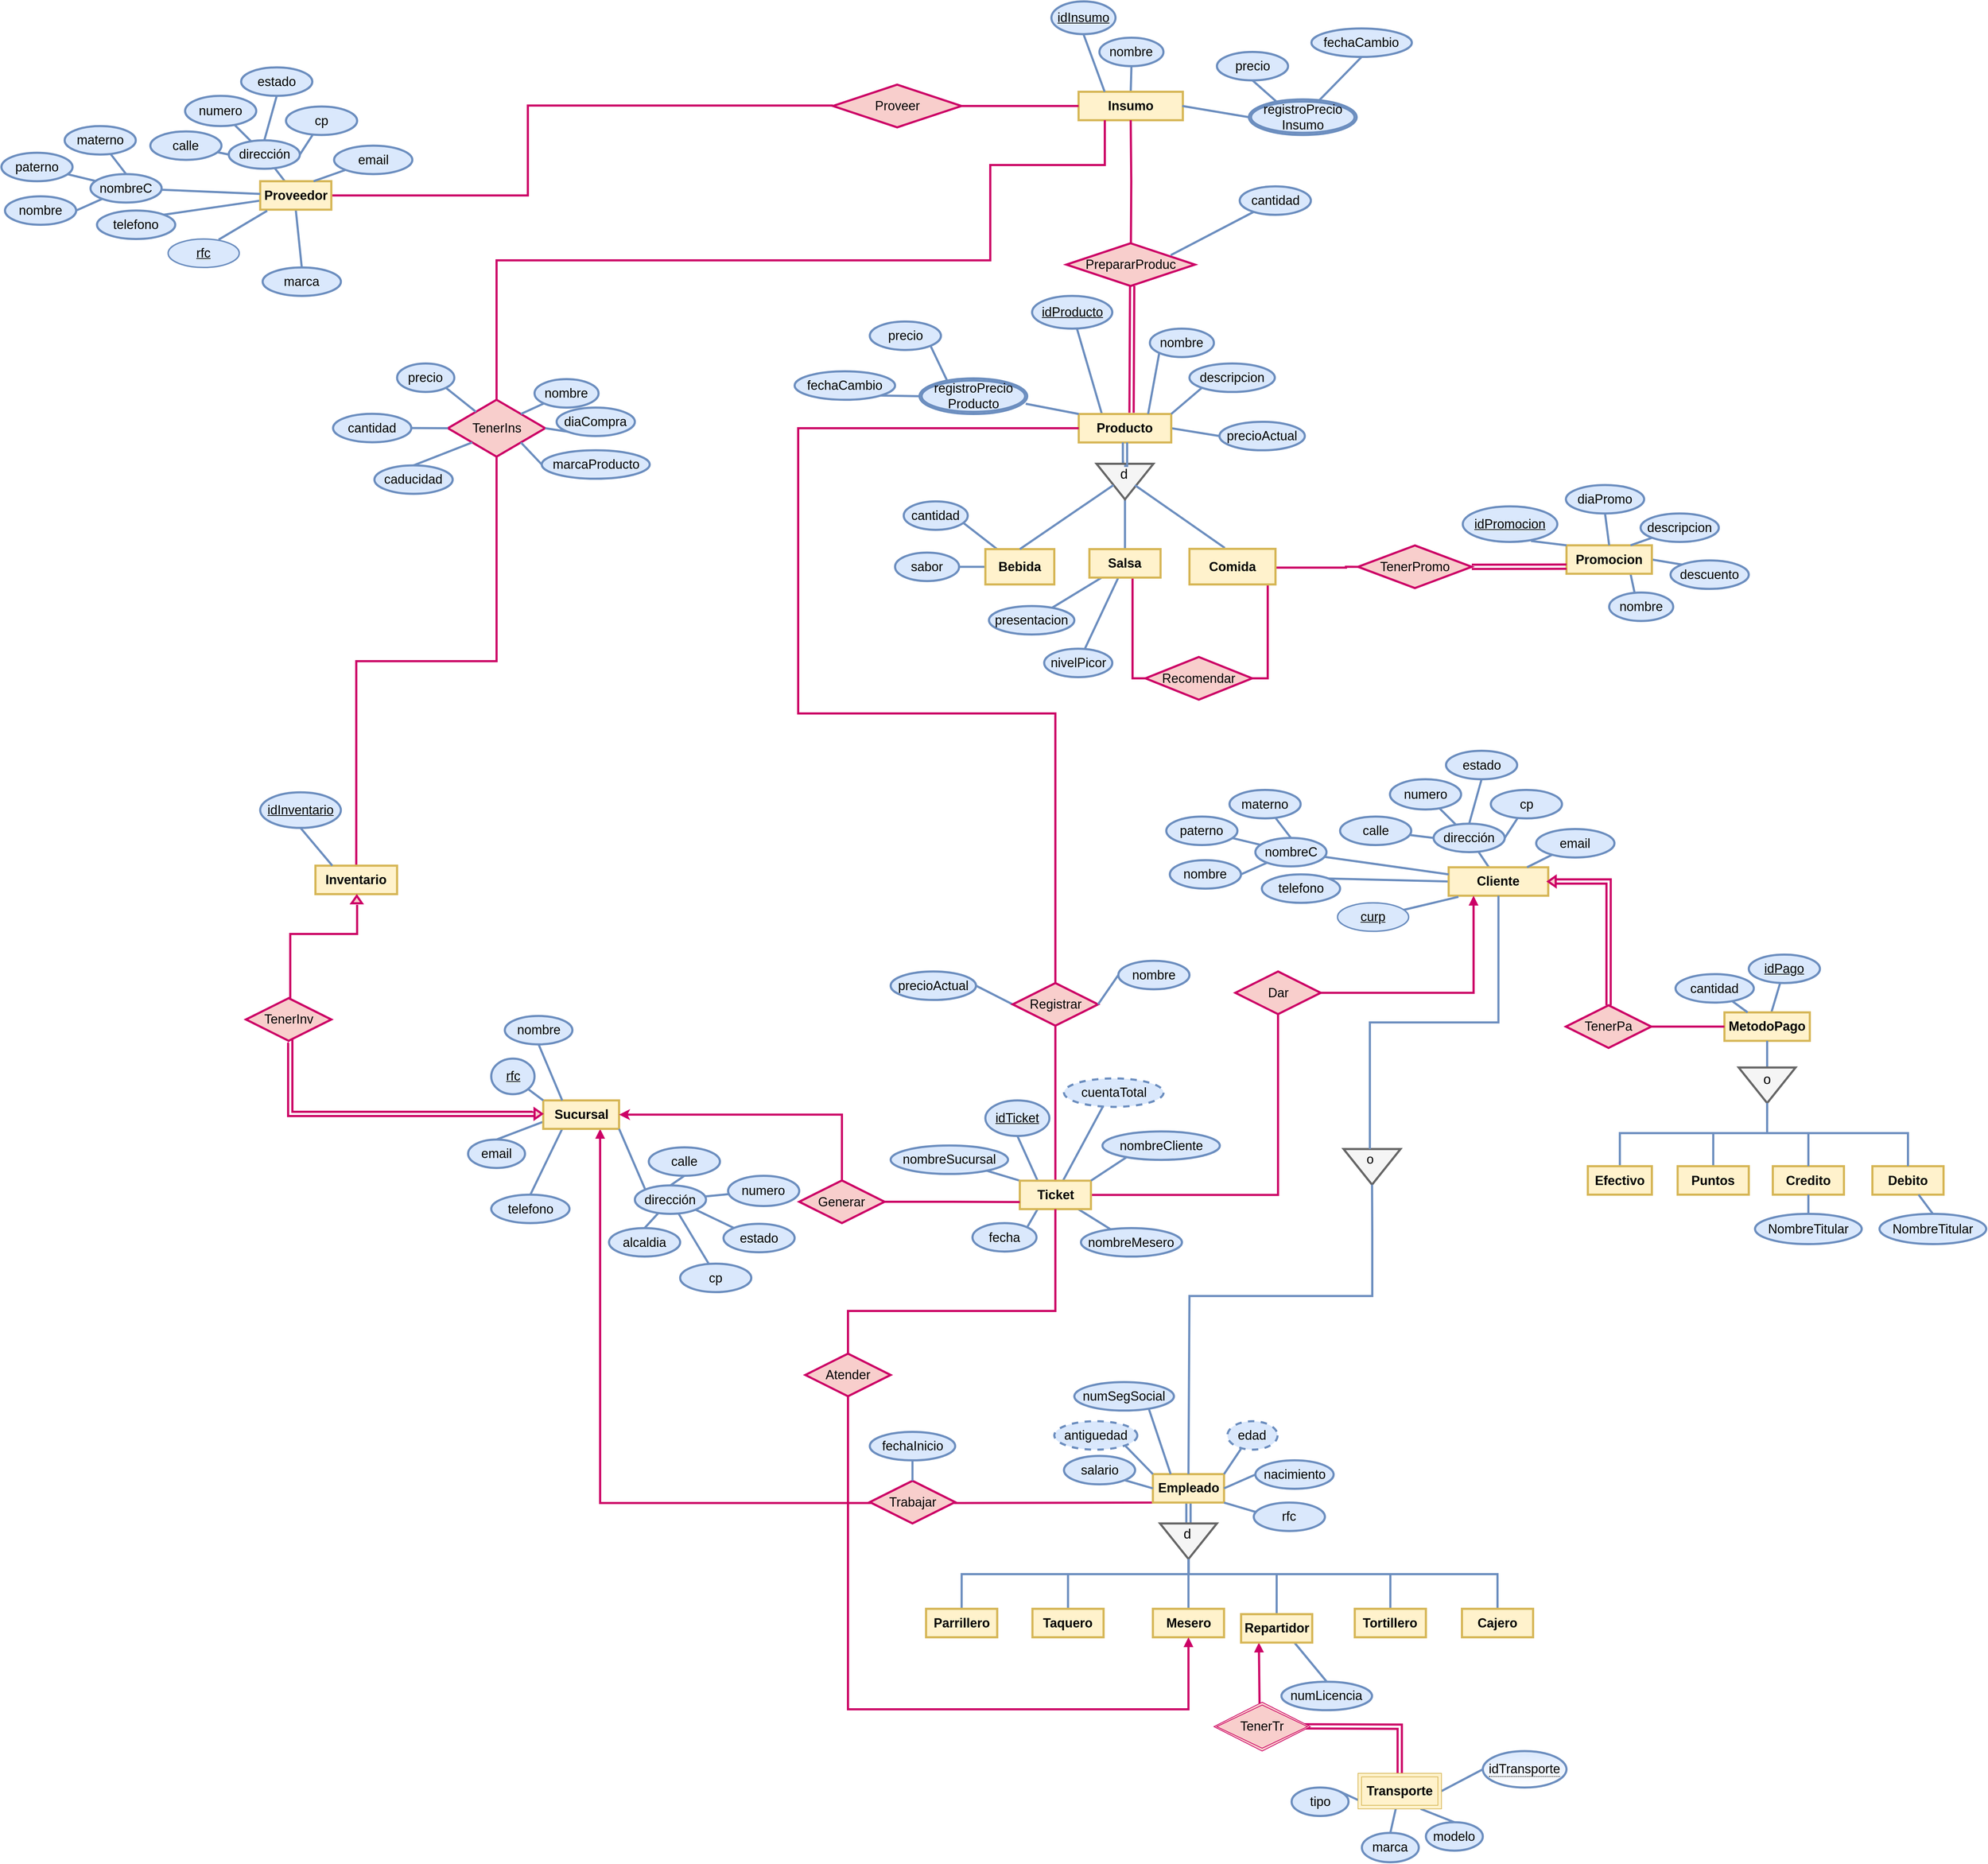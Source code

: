 <mxfile version="19.0.3" type="device"><diagram id="Ij6eK97xqzFJfSJqH84U" name="ENTIDAD RELACION"><mxGraphModel dx="-5820" dy="566" grid="1" gridSize="10" guides="1" tooltips="1" connect="1" arrows="1" fold="1" page="1" pageScale="1" pageWidth="827" pageHeight="1169" math="0" shadow="0"><root><mxCell id="0"/><mxCell id="1" parent="0"/><mxCell id="SNXfNZjg_qkxVSEOD_Ch-1" style="rounded=0;orthogonalLoop=1;jettySize=auto;html=1;exitX=0.5;exitY=0;exitDx=0;exitDy=0;entryX=0.5;entryY=1;entryDx=0;entryDy=0;fontSize=18;endArrow=none;endFill=0;strokeWidth=3;fillColor=#dae8fc;strokeColor=#6c8ebf;" parent="1" source="SNXfNZjg_qkxVSEOD_Ch-3" target="SNXfNZjg_qkxVSEOD_Ch-11" edge="1"><mxGeometry relative="1" as="geometry"/></mxCell><mxCell id="SNXfNZjg_qkxVSEOD_Ch-2" style="edgeStyle=orthogonalEdgeStyle;rounded=0;orthogonalLoop=1;jettySize=auto;html=1;entryX=0;entryY=0.5;entryDx=0;entryDy=0;fontSize=18;endArrow=none;endFill=0;strokeColor=#CC0066;strokeWidth=3;exitX=1;exitY=0.5;exitDx=0;exitDy=0;startArrow=none;startFill=0;" parent="1" source="SNXfNZjg_qkxVSEOD_Ch-222" target="SNXfNZjg_qkxVSEOD_Ch-16" edge="1"><mxGeometry relative="1" as="geometry"><mxPoint x="8290" y="420" as="sourcePoint"/><Array as="points"><mxPoint x="8540" y="845"/></Array></mxGeometry></mxCell><mxCell id="SNXfNZjg_qkxVSEOD_Ch-3" value="&lt;span style=&quot;font-size: 18px;&quot;&gt;&lt;b&gt;Insumo&lt;/b&gt;&lt;/span&gt;" style="whiteSpace=wrap;html=1;align=center;strokeWidth=3;perimeterSpacing=0;fillColor=#fff2cc;strokeColor=#d6b656;fontSize=15;" parent="1" vertex="1"><mxGeometry x="8164.14" y="176" width="146.58" height="40" as="geometry"/></mxCell><mxCell id="SNXfNZjg_qkxVSEOD_Ch-4" value="idInsumo" style="ellipse;whiteSpace=wrap;html=1;align=center;fontStyle=4;fontSize=18;strokeWidth=3;fillColor=#dae8fc;strokeColor=#6c8ebf;" parent="1" vertex="1"><mxGeometry x="8125.95" y="49" width="90.13" height="46" as="geometry"/></mxCell><mxCell id="SNXfNZjg_qkxVSEOD_Ch-5" style="edgeStyle=none;rounded=0;orthogonalLoop=1;jettySize=auto;html=1;fontSize=15;endArrow=none;endFill=0;strokeWidth=3;fillColor=#dae8fc;strokeColor=#6c8ebf;entryX=0.5;entryY=1;entryDx=0;entryDy=0;exitX=0.25;exitY=0;exitDx=0;exitDy=0;" parent="1" source="SNXfNZjg_qkxVSEOD_Ch-3" target="SNXfNZjg_qkxVSEOD_Ch-4" edge="1"><mxGeometry relative="1" as="geometry"><mxPoint x="8060.408" y="16" as="sourcePoint"/><mxPoint x="8110.787" y="96.49" as="targetPoint"/></mxGeometry></mxCell><mxCell id="SNXfNZjg_qkxVSEOD_Ch-6" style="edgeStyle=none;rounded=0;orthogonalLoop=1;jettySize=auto;html=1;fontSize=18;endArrow=none;endFill=0;strokeColor=#6c8ebf;strokeWidth=3;fillColor=#dae8fc;" parent="1" source="SNXfNZjg_qkxVSEOD_Ch-223" target="SNXfNZjg_qkxVSEOD_Ch-82" edge="1"><mxGeometry relative="1" as="geometry"><mxPoint x="8352.67" y="862.06" as="sourcePoint"/></mxGeometry></mxCell><mxCell id="SNXfNZjg_qkxVSEOD_Ch-7" style="edgeStyle=none;rounded=0;orthogonalLoop=1;jettySize=auto;html=1;fontSize=18;endArrow=none;endFill=0;strokeColor=#6c8ebf;strokeWidth=3;fillColor=#dae8fc;" parent="1" source="SNXfNZjg_qkxVSEOD_Ch-223" target="SNXfNZjg_qkxVSEOD_Ch-81" edge="1"><mxGeometry relative="1" as="geometry"><mxPoint x="8240" y="849" as="sourcePoint"/></mxGeometry></mxCell><mxCell id="SNXfNZjg_qkxVSEOD_Ch-8" style="edgeStyle=none;rounded=0;orthogonalLoop=1;jettySize=auto;html=1;entryX=0.5;entryY=0;entryDx=0;entryDy=0;fontSize=18;endArrow=none;endFill=0;strokeWidth=3;fillColor=#dae8fc;strokeColor=#6c8ebf;" parent="1" source="SNXfNZjg_qkxVSEOD_Ch-10" target="SNXfNZjg_qkxVSEOD_Ch-17" edge="1"><mxGeometry relative="1" as="geometry"/></mxCell><mxCell id="SNXfNZjg_qkxVSEOD_Ch-9" style="edgeStyle=none;rounded=0;orthogonalLoop=1;jettySize=auto;html=1;fontSize=18;endArrow=none;endFill=0;strokeWidth=3;fillColor=#dae8fc;strokeColor=#6c8ebf;" parent="1" source="SNXfNZjg_qkxVSEOD_Ch-10" target="SNXfNZjg_qkxVSEOD_Ch-18" edge="1"><mxGeometry relative="1" as="geometry"/></mxCell><mxCell id="SNXfNZjg_qkxVSEOD_Ch-10" value="&lt;span style=&quot;font-size: 18px;&quot;&gt;&lt;b&gt;Bebida&lt;/b&gt;&lt;/span&gt;" style="whiteSpace=wrap;html=1;align=center;strokeWidth=3;perimeterSpacing=0;fillColor=#fff2cc;strokeColor=#d6b656;fontSize=15;" parent="1" vertex="1"><mxGeometry x="8033.14" y="819" width="96.86" height="49.63" as="geometry"/></mxCell><mxCell id="SNXfNZjg_qkxVSEOD_Ch-11" value="nombre" style="ellipse;whiteSpace=wrap;html=1;align=center;fontSize=18;strokeWidth=3;fillColor=#dae8fc;strokeColor=#6c8ebf;" parent="1" vertex="1"><mxGeometry x="8193.46" y="100" width="90" height="40" as="geometry"/></mxCell><mxCell id="SNXfNZjg_qkxVSEOD_Ch-12" style="rounded=0;orthogonalLoop=1;jettySize=auto;html=1;exitX=1;exitY=0.5;exitDx=0;exitDy=0;entryX=0;entryY=0;entryDx=0;entryDy=0;fillColor=#dae8fc;strokeColor=#6c8ebf;strokeWidth=3;endArrow=none;endFill=0;" parent="1" source="SNXfNZjg_qkxVSEOD_Ch-14" target="SNXfNZjg_qkxVSEOD_Ch-268" edge="1"><mxGeometry relative="1" as="geometry"/></mxCell><mxCell id="SNXfNZjg_qkxVSEOD_Ch-13" style="rounded=0;orthogonalLoop=1;jettySize=auto;html=1;exitX=0.75;exitY=1;exitDx=0;exitDy=0;entryX=0.396;entryY=0;entryDx=0;entryDy=0;entryPerimeter=0;fillColor=#dae8fc;strokeColor=#6c8ebf;endArrow=none;endFill=0;strokeWidth=3;" parent="1" source="SNXfNZjg_qkxVSEOD_Ch-14" target="SNXfNZjg_qkxVSEOD_Ch-269" edge="1"><mxGeometry relative="1" as="geometry"/></mxCell><mxCell id="SNXfNZjg_qkxVSEOD_Ch-14" value="&lt;span style=&quot;font-size: 18px;&quot;&gt;&lt;b&gt;Promocion&lt;/b&gt;&lt;/span&gt;" style="whiteSpace=wrap;html=1;align=center;strokeWidth=3;perimeterSpacing=0;fillColor=#fff2cc;strokeColor=#d6b656;fontSize=15;" parent="1" vertex="1"><mxGeometry x="8850" y="813.63" width="120" height="40" as="geometry"/></mxCell><mxCell id="SNXfNZjg_qkxVSEOD_Ch-15" style="edgeStyle=orthogonalEdgeStyle;rounded=0;orthogonalLoop=1;jettySize=auto;html=1;exitX=1;exitY=0.5;exitDx=0;exitDy=0;fontSize=18;endArrow=none;endFill=0;strokeColor=#CC0066;strokeWidth=3;entryX=0;entryY=0.75;entryDx=0;entryDy=0;shape=link;" parent="1" source="SNXfNZjg_qkxVSEOD_Ch-16" target="SNXfNZjg_qkxVSEOD_Ch-14" edge="1"><mxGeometry relative="1" as="geometry"><mxPoint x="8837.13" y="844.885" as="targetPoint"/><Array as="points"/></mxGeometry></mxCell><mxCell id="SNXfNZjg_qkxVSEOD_Ch-16" value="&lt;font style=&quot;font-size: 18px; font-weight: normal;&quot;&gt;TenerPromo&lt;/font&gt;" style="shape=rhombus;perimeter=rhombusPerimeter;whiteSpace=wrap;html=1;align=center;fontSize=13;strokeWidth=3;fillColor=#f8cecc;strokeColor=#CC0066;fontStyle=1" parent="1" vertex="1"><mxGeometry x="8556.92" y="813.82" width="160" height="60" as="geometry"/></mxCell><mxCell id="SNXfNZjg_qkxVSEOD_Ch-17" value="cantidad" style="ellipse;whiteSpace=wrap;html=1;align=center;fontSize=18;strokeWidth=3;fillColor=#dae8fc;strokeColor=#6c8ebf;" parent="1" vertex="1"><mxGeometry x="7918.37" y="751.88" width="90" height="40" as="geometry"/></mxCell><mxCell id="SNXfNZjg_qkxVSEOD_Ch-18" value="sabor" style="ellipse;whiteSpace=wrap;html=1;align=center;fontSize=18;strokeWidth=3;fillColor=#dae8fc;strokeColor=#6c8ebf;" parent="1" vertex="1"><mxGeometry x="7906.18" y="823.82" width="90" height="40" as="geometry"/></mxCell><mxCell id="SNXfNZjg_qkxVSEOD_Ch-19" style="edgeStyle=none;rounded=0;orthogonalLoop=1;jettySize=auto;html=1;entryX=0.5;entryY=1;entryDx=0;entryDy=0;fontSize=18;endArrow=none;endFill=0;strokeWidth=3;fillColor=#dae8fc;strokeColor=#6c8ebf;exitX=0.25;exitY=0;exitDx=0;exitDy=0;" parent="1" source="SNXfNZjg_qkxVSEOD_Ch-26" target="SNXfNZjg_qkxVSEOD_Ch-28" edge="1"><mxGeometry relative="1" as="geometry"><mxPoint x="8090" y="1740" as="sourcePoint"/></mxGeometry></mxCell><mxCell id="SNXfNZjg_qkxVSEOD_Ch-20" style="edgeStyle=none;rounded=0;orthogonalLoop=1;jettySize=auto;html=1;exitX=0.25;exitY=1;exitDx=0;exitDy=0;entryX=1;entryY=0;entryDx=0;entryDy=0;fontSize=18;endArrow=none;endFill=0;strokeWidth=3;fillColor=#dae8fc;strokeColor=#6c8ebf;" parent="1" source="SNXfNZjg_qkxVSEOD_Ch-26" target="SNXfNZjg_qkxVSEOD_Ch-27" edge="1"><mxGeometry relative="1" as="geometry"/></mxCell><mxCell id="SNXfNZjg_qkxVSEOD_Ch-21" style="edgeStyle=none;rounded=0;orthogonalLoop=1;jettySize=auto;html=1;exitX=0;exitY=0;exitDx=0;exitDy=0;fontSize=18;endArrow=none;endFill=0;strokeWidth=3;fillColor=#dae8fc;strokeColor=#6c8ebf;" parent="1" source="SNXfNZjg_qkxVSEOD_Ch-26" target="SNXfNZjg_qkxVSEOD_Ch-29" edge="1"><mxGeometry relative="1" as="geometry"/></mxCell><mxCell id="SNXfNZjg_qkxVSEOD_Ch-22" style="edgeStyle=none;rounded=0;orthogonalLoop=1;jettySize=auto;html=1;fontSize=18;endArrow=none;endFill=0;strokeWidth=3;fillColor=#dae8fc;strokeColor=#6c8ebf;" parent="1" source="SNXfNZjg_qkxVSEOD_Ch-26" target="SNXfNZjg_qkxVSEOD_Ch-30" edge="1"><mxGeometry relative="1" as="geometry"/></mxCell><mxCell id="SNXfNZjg_qkxVSEOD_Ch-23" style="edgeStyle=none;rounded=0;orthogonalLoop=1;jettySize=auto;html=1;fontSize=18;endArrow=none;endFill=0;strokeWidth=3;fillColor=#dae8fc;strokeColor=#6c8ebf;entryX=0.391;entryY=0.987;entryDx=0;entryDy=0;entryPerimeter=0;" parent="1" source="SNXfNZjg_qkxVSEOD_Ch-26" target="SNXfNZjg_qkxVSEOD_Ch-246" edge="1"><mxGeometry relative="1" as="geometry"><mxPoint x="8070" y="1540" as="targetPoint"/></mxGeometry></mxCell><mxCell id="SNXfNZjg_qkxVSEOD_Ch-24" style="edgeStyle=orthogonalEdgeStyle;rounded=0;orthogonalLoop=1;jettySize=auto;html=1;exitX=0.5;exitY=0;exitDx=0;exitDy=0;entryX=0.5;entryY=1;entryDx=0;entryDy=0;endArrow=none;endFill=0;strokeColor=#CC0066;strokeWidth=3;" parent="1" source="SNXfNZjg_qkxVSEOD_Ch-26" target="SNXfNZjg_qkxVSEOD_Ch-236" edge="1"><mxGeometry relative="1" as="geometry"/></mxCell><mxCell id="SNXfNZjg_qkxVSEOD_Ch-25" style="edgeStyle=orthogonalEdgeStyle;rounded=0;orthogonalLoop=1;jettySize=auto;html=1;exitX=1;exitY=0.5;exitDx=0;exitDy=0;endArrow=none;endFill=0;strokeColor=#CC0066;strokeWidth=3;" parent="1" source="SNXfNZjg_qkxVSEOD_Ch-26" target="SNXfNZjg_qkxVSEOD_Ch-238" edge="1"><mxGeometry relative="1" as="geometry"/></mxCell><mxCell id="SNXfNZjg_qkxVSEOD_Ch-26" value="&lt;span style=&quot;font-size: 18px;&quot;&gt;&lt;b&gt;Ticket&lt;/b&gt;&lt;/span&gt;" style="whiteSpace=wrap;html=1;align=center;strokeWidth=3;perimeterSpacing=0;fillColor=#fff2cc;strokeColor=#d6b656;fontSize=15;" parent="1" vertex="1"><mxGeometry x="8081.53" y="1706.85" width="100" height="40" as="geometry"/></mxCell><mxCell id="SNXfNZjg_qkxVSEOD_Ch-27" value="fecha" style="ellipse;whiteSpace=wrap;html=1;align=center;fontSize=18;strokeWidth=3;fillColor=#dae8fc;strokeColor=#6c8ebf;" parent="1" vertex="1"><mxGeometry x="8015" y="1766.5" width="90" height="40" as="geometry"/></mxCell><mxCell id="SNXfNZjg_qkxVSEOD_Ch-28" value="idTicket" style="ellipse;whiteSpace=wrap;html=1;align=center;fontStyle=4;fontSize=18;strokeWidth=3;fillColor=#dae8fc;strokeColor=#6c8ebf;" parent="1" vertex="1"><mxGeometry x="8033.14" y="1594" width="90" height="50" as="geometry"/></mxCell><mxCell id="SNXfNZjg_qkxVSEOD_Ch-29" value="nombreSucursal" style="ellipse;whiteSpace=wrap;html=1;align=center;fontSize=18;strokeWidth=3;fillColor=#dae8fc;strokeColor=#6c8ebf;" parent="1" vertex="1"><mxGeometry x="7900" y="1657.42" width="165" height="40" as="geometry"/></mxCell><mxCell id="SNXfNZjg_qkxVSEOD_Ch-30" value="nombreMesero" style="ellipse;whiteSpace=wrap;html=1;align=center;fontSize=18;strokeWidth=3;fillColor=#dae8fc;strokeColor=#6c8ebf;" parent="1" vertex="1"><mxGeometry x="8167.46" y="1773.5" width="142" height="40" as="geometry"/></mxCell><mxCell id="SNXfNZjg_qkxVSEOD_Ch-31" style="edgeStyle=orthogonalEdgeStyle;rounded=0;orthogonalLoop=1;jettySize=auto;html=1;entryX=0.5;entryY=0;entryDx=0;entryDy=0;fontSize=18;endArrow=none;endFill=0;strokeColor=#CC0066;strokeWidth=3;startArrow=none;" parent="1" target="SNXfNZjg_qkxVSEOD_Ch-107" edge="1"><mxGeometry relative="1" as="geometry"><mxPoint x="7150" y="1319.0" as="sourcePoint"/><Array as="points"><mxPoint x="7150" y="1360"/><mxPoint x="7056" y="1360"/></Array></mxGeometry></mxCell><mxCell id="SNXfNZjg_qkxVSEOD_Ch-32" style="edgeStyle=orthogonalEdgeStyle;rounded=0;orthogonalLoop=1;jettySize=auto;html=1;exitX=0.5;exitY=0;exitDx=0;exitDy=0;entryX=0.5;entryY=1;entryDx=0;entryDy=0;fontSize=100;strokeColor=#CC0066;strokeWidth=3;endArrow=none;endFill=0;" parent="1" source="SNXfNZjg_qkxVSEOD_Ch-33" target="SNXfNZjg_qkxVSEOD_Ch-225" edge="1"><mxGeometry relative="1" as="geometry"/></mxCell><mxCell id="SNXfNZjg_qkxVSEOD_Ch-33" value="&lt;span style=&quot;font-size: 18px;&quot;&gt;&lt;b&gt;Inventario&lt;/b&gt;&lt;/span&gt;" style="whiteSpace=wrap;html=1;align=center;strokeWidth=3;perimeterSpacing=0;fillColor=#fff2cc;strokeColor=#d6b656;fontSize=15;" parent="1" vertex="1"><mxGeometry x="7091.4" y="1264" width="114.77" height="40" as="geometry"/></mxCell><mxCell id="SNXfNZjg_qkxVSEOD_Ch-34" style="rounded=0;orthogonalLoop=1;jettySize=auto;html=1;entryX=0;entryY=0;entryDx=0;entryDy=0;fontSize=18;endArrow=none;endFill=0;strokeWidth=3;fillColor=#dae8fc;strokeColor=#6c8ebf;exitX=0.722;exitY=0.973;exitDx=0;exitDy=0;exitPerimeter=0;" parent="1" source="SNXfNZjg_qkxVSEOD_Ch-35" target="SNXfNZjg_qkxVSEOD_Ch-14" edge="1"><mxGeometry relative="1" as="geometry"><mxPoint x="8794.17" y="804.88" as="sourcePoint"/></mxGeometry></mxCell><mxCell id="SNXfNZjg_qkxVSEOD_Ch-35" value="idPromocion" style="ellipse;whiteSpace=wrap;html=1;align=center;fontStyle=4;fontSize=18;strokeWidth=3;fillColor=#dae8fc;strokeColor=#6c8ebf;" parent="1" vertex="1"><mxGeometry x="8704.17" y="758.88" width="132.96" height="50" as="geometry"/></mxCell><mxCell id="SNXfNZjg_qkxVSEOD_Ch-36" style="edgeStyle=none;rounded=0;orthogonalLoop=1;jettySize=auto;html=1;exitX=0.5;exitY=1;exitDx=0;exitDy=0;entryX=0.5;entryY=0;entryDx=0;entryDy=0;fontSize=18;endArrow=none;endFill=0;strokeWidth=3;fillColor=#dae8fc;strokeColor=#6c8ebf;" parent="1" source="SNXfNZjg_qkxVSEOD_Ch-37" target="SNXfNZjg_qkxVSEOD_Ch-14" edge="1"><mxGeometry relative="1" as="geometry"/></mxCell><mxCell id="SNXfNZjg_qkxVSEOD_Ch-37" value="diaPromo" style="ellipse;whiteSpace=wrap;html=1;align=center;fontSize=18;strokeWidth=3;fillColor=#dae8fc;strokeColor=#6c8ebf;" parent="1" vertex="1"><mxGeometry x="8849.17" y="728.88" width="110" height="40" as="geometry"/></mxCell><mxCell id="SNXfNZjg_qkxVSEOD_Ch-38" style="edgeStyle=none;rounded=0;orthogonalLoop=1;jettySize=auto;html=1;exitX=0;exitY=1;exitDx=0;exitDy=0;entryX=0.75;entryY=0;entryDx=0;entryDy=0;fontSize=18;endArrow=none;endFill=0;strokeWidth=3;fillColor=#dae8fc;strokeColor=#6c8ebf;" parent="1" source="SNXfNZjg_qkxVSEOD_Ch-39" target="SNXfNZjg_qkxVSEOD_Ch-14" edge="1"><mxGeometry relative="1" as="geometry"/></mxCell><mxCell id="SNXfNZjg_qkxVSEOD_Ch-39" value="descripcion" style="ellipse;whiteSpace=wrap;html=1;align=center;fontSize=18;strokeWidth=3;fillColor=#dae8fc;strokeColor=#6c8ebf;" parent="1" vertex="1"><mxGeometry x="8954.17" y="768.88" width="110" height="40" as="geometry"/></mxCell><mxCell id="SNXfNZjg_qkxVSEOD_Ch-40" style="edgeStyle=none;rounded=0;orthogonalLoop=1;jettySize=auto;html=1;exitX=0.25;exitY=1;exitDx=0;exitDy=0;entryX=0.5;entryY=0;entryDx=0;entryDy=0;fontSize=18;endArrow=none;endFill=0;strokeColor=#6c8ebf;strokeWidth=3;fillColor=#dae8fc;" parent="1" source="SNXfNZjg_qkxVSEOD_Ch-43" target="SNXfNZjg_qkxVSEOD_Ch-89" edge="1"><mxGeometry relative="1" as="geometry"/></mxCell><mxCell id="SNXfNZjg_qkxVSEOD_Ch-41" style="edgeStyle=none;rounded=0;orthogonalLoop=1;jettySize=auto;html=1;exitX=0;exitY=0.75;exitDx=0;exitDy=0;entryX=0.5;entryY=0;entryDx=0;entryDy=0;fontSize=18;endArrow=none;endFill=0;strokeColor=#6c8ebf;strokeWidth=3;fillColor=#dae8fc;" parent="1" source="SNXfNZjg_qkxVSEOD_Ch-43" target="SNXfNZjg_qkxVSEOD_Ch-93" edge="1"><mxGeometry relative="1" as="geometry"/></mxCell><mxCell id="SNXfNZjg_qkxVSEOD_Ch-42" style="edgeStyle=orthogonalEdgeStyle;rounded=0;orthogonalLoop=1;jettySize=auto;html=1;entryX=0.75;entryY=1;entryDx=0;entryDy=0;fontSize=18;endArrow=block;endFill=1;strokeColor=#CC0066;strokeWidth=3;startArrow=none;exitX=0;exitY=0.5;exitDx=0;exitDy=0;" parent="1" source="SNXfNZjg_qkxVSEOD_Ch-71" target="SNXfNZjg_qkxVSEOD_Ch-43" edge="1"><mxGeometry relative="1" as="geometry"><Array as="points"><mxPoint x="7871" y="2160"/><mxPoint x="7492" y="2160"/></Array><mxPoint x="7469.0" y="1649" as="sourcePoint"/></mxGeometry></mxCell><mxCell id="SNXfNZjg_qkxVSEOD_Ch-43" value="&lt;span style=&quot;font-size: 18px;&quot;&gt;&lt;b&gt;Sucursal&lt;/b&gt;&lt;/span&gt;" style="whiteSpace=wrap;html=1;align=center;strokeWidth=3;perimeterSpacing=0;fillColor=#fff2cc;strokeColor=#d6b656;fontSize=15;" parent="1" vertex="1"><mxGeometry x="7411.65" y="1594" width="106.58" height="40" as="geometry"/></mxCell><mxCell id="SNXfNZjg_qkxVSEOD_Ch-44" style="edgeStyle=none;rounded=0;orthogonalLoop=1;jettySize=auto;html=1;exitX=1;exitY=1;exitDx=0;exitDy=0;fontSize=18;endArrow=none;endFill=0;strokeWidth=3;fillColor=#dae8fc;strokeColor=#6c8ebf;entryX=0;entryY=0;entryDx=0;entryDy=0;" parent="1" source="SNXfNZjg_qkxVSEOD_Ch-45" target="SNXfNZjg_qkxVSEOD_Ch-43" edge="1"><mxGeometry relative="1" as="geometry"><mxPoint x="7410" y="1599" as="targetPoint"/></mxGeometry></mxCell><mxCell id="SNXfNZjg_qkxVSEOD_Ch-45" value="rfc" style="ellipse;whiteSpace=wrap;html=1;align=center;fontStyle=4;fontSize=18;strokeWidth=3;fillColor=#dae8fc;strokeColor=#6c8ebf;" parent="1" vertex="1"><mxGeometry x="7338.54" y="1535.25" width="60.85" height="50" as="geometry"/></mxCell><mxCell id="SNXfNZjg_qkxVSEOD_Ch-46" style="edgeStyle=none;rounded=0;orthogonalLoop=1;jettySize=auto;html=1;exitX=0.5;exitY=1;exitDx=0;exitDy=0;fontSize=18;endArrow=none;endFill=0;strokeWidth=3;fillColor=#dae8fc;strokeColor=#6c8ebf;entryX=0.25;entryY=0;entryDx=0;entryDy=0;" parent="1" source="SNXfNZjg_qkxVSEOD_Ch-47" target="SNXfNZjg_qkxVSEOD_Ch-43" edge="1"><mxGeometry relative="1" as="geometry"><mxPoint x="7460.897" y="1589" as="targetPoint"/></mxGeometry></mxCell><mxCell id="SNXfNZjg_qkxVSEOD_Ch-47" value="nombre" style="ellipse;whiteSpace=wrap;html=1;align=center;fontSize=18;strokeWidth=3;fillColor=#dae8fc;strokeColor=#6c8ebf;" parent="1" vertex="1"><mxGeometry x="7357.62" y="1475.25" width="95" height="40" as="geometry"/></mxCell><mxCell id="SNXfNZjg_qkxVSEOD_Ch-48" style="edgeStyle=none;rounded=0;orthogonalLoop=1;jettySize=auto;html=1;entryX=0.5;entryY=1;entryDx=0;entryDy=0;entryPerimeter=0;fontSize=27;endArrow=none;endFill=0;strokeWidth=3;fillColor=#dae8fc;strokeColor=#6c8ebf;exitX=0.5;exitY=1;exitDx=0;exitDy=0;shape=link;" parent="1" target="SNXfNZjg_qkxVSEOD_Ch-54" edge="1"><mxGeometry relative="1" as="geometry"><mxPoint x="8318.61" y="2148.75" as="sourcePoint"/></mxGeometry></mxCell><mxCell id="SNXfNZjg_qkxVSEOD_Ch-49" style="edgeStyle=orthogonalEdgeStyle;rounded=0;orthogonalLoop=1;jettySize=auto;html=1;exitX=0;exitY=0;exitDx=40;exitDy=0;exitPerimeter=0;entryX=0.5;entryY=0;entryDx=0;entryDy=0;fontSize=18;endArrow=none;endFill=0;strokeColor=#6c8ebf;strokeWidth=3;fillColor=#dae8fc;" parent="1" source="SNXfNZjg_qkxVSEOD_Ch-54" target="SNXfNZjg_qkxVSEOD_Ch-76" edge="1"><mxGeometry relative="1" as="geometry"><Array as="points"><mxPoint x="8319" y="2260"/><mxPoint x="8443" y="2260"/></Array></mxGeometry></mxCell><mxCell id="SNXfNZjg_qkxVSEOD_Ch-50" style="edgeStyle=orthogonalEdgeStyle;rounded=0;orthogonalLoop=1;jettySize=auto;html=1;exitX=0;exitY=0;exitDx=40;exitDy=0;exitPerimeter=0;entryX=0.5;entryY=0;entryDx=0;entryDy=0;fontSize=18;endArrow=none;endFill=0;strokeColor=#6c8ebf;strokeWidth=3;fillColor=#dae8fc;" parent="1" source="SNXfNZjg_qkxVSEOD_Ch-54" target="SNXfNZjg_qkxVSEOD_Ch-80" edge="1"><mxGeometry relative="1" as="geometry"><Array as="points"><mxPoint x="8319" y="2260"/><mxPoint x="8602" y="2260"/></Array></mxGeometry></mxCell><mxCell id="SNXfNZjg_qkxVSEOD_Ch-51" style="edgeStyle=orthogonalEdgeStyle;rounded=0;orthogonalLoop=1;jettySize=auto;html=1;exitX=0;exitY=0;exitDx=40;exitDy=0;exitPerimeter=0;entryX=0.5;entryY=0;entryDx=0;entryDy=0;fontSize=18;endArrow=none;endFill=0;strokeColor=#6c8ebf;strokeWidth=3;fillColor=#dae8fc;" parent="1" source="SNXfNZjg_qkxVSEOD_Ch-54" target="SNXfNZjg_qkxVSEOD_Ch-79" edge="1"><mxGeometry relative="1" as="geometry"><Array as="points"><mxPoint x="8319" y="2260"/><mxPoint x="8753" y="2260"/></Array></mxGeometry></mxCell><mxCell id="SNXfNZjg_qkxVSEOD_Ch-52" style="edgeStyle=orthogonalEdgeStyle;rounded=0;orthogonalLoop=1;jettySize=auto;html=1;exitX=0;exitY=0;exitDx=40;exitDy=0;exitPerimeter=0;entryX=0.5;entryY=0;entryDx=0;entryDy=0;fontSize=18;endArrow=none;endFill=0;strokeColor=#6c8ebf;strokeWidth=3;fillColor=#dae8fc;" parent="1" source="SNXfNZjg_qkxVSEOD_Ch-54" target="SNXfNZjg_qkxVSEOD_Ch-78" edge="1"><mxGeometry relative="1" as="geometry"/></mxCell><mxCell id="SNXfNZjg_qkxVSEOD_Ch-53" style="edgeStyle=orthogonalEdgeStyle;rounded=0;orthogonalLoop=1;jettySize=auto;html=1;entryX=0.5;entryY=0;entryDx=0;entryDy=0;fontSize=18;endArrow=none;endFill=0;strokeColor=#6c8ebf;strokeWidth=3;fillColor=#dae8fc;" parent="1" target="SNXfNZjg_qkxVSEOD_Ch-77" edge="1"><mxGeometry relative="1" as="geometry"><mxPoint x="8319" y="2230" as="sourcePoint"/><Array as="points"><mxPoint x="8319" y="2260"/><mxPoint x="8149" y="2260"/></Array></mxGeometry></mxCell><mxCell id="SNXfNZjg_qkxVSEOD_Ch-54" value="" style="verticalLabelPosition=bottom;verticalAlign=top;html=1;shape=mxgraph.basic.acute_triangle;dx=0.5;fontSize=27;strokeWidth=3;rotation=-180;fillColor=#f5f5f5;strokeColor=#666666;fontColor=#333333;" parent="1" vertex="1"><mxGeometry x="8278.61" y="2188.75" width="80" height="50" as="geometry"/></mxCell><mxCell id="SNXfNZjg_qkxVSEOD_Ch-55" value="&lt;span style=&quot;font-size: 19px&quot;&gt;d&lt;/span&gt;" style="text;html=1;strokeColor=none;fillColor=none;align=center;verticalAlign=middle;whiteSpace=wrap;rounded=0;fontSize=18;strokeWidth=3;" parent="1" vertex="1"><mxGeometry x="8287.42" y="2188.75" width="60" height="30" as="geometry"/></mxCell><mxCell id="SNXfNZjg_qkxVSEOD_Ch-56" style="rounded=0;orthogonalLoop=1;jettySize=auto;html=1;fontSize=18;endArrow=none;endFill=0;strokeColor=#6c8ebf;strokeWidth=3;fillColor=#dae8fc;" parent="1" source="SNXfNZjg_qkxVSEOD_Ch-57" target="SNXfNZjg_qkxVSEOD_Ch-67" edge="1"><mxGeometry relative="1" as="geometry"/></mxCell><mxCell id="SNXfNZjg_qkxVSEOD_Ch-57" value="&lt;b&gt;MetodoPago&lt;/b&gt;" style="whiteSpace=wrap;html=1;align=center;fontSize=18;strokeWidth=3;fillColor=#fff2cc;strokeColor=#d6b656;" parent="1" vertex="1"><mxGeometry x="9072.04" y="1470.25" width="120" height="40" as="geometry"/></mxCell><mxCell id="SNXfNZjg_qkxVSEOD_Ch-58" style="edgeStyle=none;rounded=0;orthogonalLoop=1;jettySize=auto;html=1;entryX=0.5;entryY=1;entryDx=0;entryDy=0;entryPerimeter=0;fontSize=27;endArrow=none;endFill=0;strokeWidth=3;fillColor=#dae8fc;strokeColor=#6C8EBF;" parent="1" source="SNXfNZjg_qkxVSEOD_Ch-57" target="SNXfNZjg_qkxVSEOD_Ch-60" edge="1"><mxGeometry relative="1" as="geometry"><mxPoint x="9132.04" y="1507.75" as="sourcePoint"/></mxGeometry></mxCell><mxCell id="SNXfNZjg_qkxVSEOD_Ch-59" style="edgeStyle=orthogonalEdgeStyle;rounded=0;orthogonalLoop=1;jettySize=auto;html=1;exitX=0;exitY=0;exitDx=40;exitDy=0;exitPerimeter=0;fontSize=27;endArrow=none;endFill=0;strokeWidth=3;fillColor=#dae8fc;strokeColor=#6c8ebf;" parent="1" source="SNXfNZjg_qkxVSEOD_Ch-60" target="SNXfNZjg_qkxVSEOD_Ch-61" edge="1"><mxGeometry relative="1" as="geometry"><mxPoint x="9112.04" y="1572.75" as="sourcePoint"/><Array as="points"><mxPoint x="9132" y="1640"/><mxPoint x="8925" y="1640"/></Array></mxGeometry></mxCell><mxCell id="SNXfNZjg_qkxVSEOD_Ch-60" value="" style="verticalLabelPosition=bottom;verticalAlign=top;html=1;shape=mxgraph.basic.acute_triangle;dx=0.5;fontSize=27;strokeWidth=3;rotation=-180;fillColor=#f5f5f5;strokeColor=#666666;fontColor=#333333;" parent="1" vertex="1"><mxGeometry x="9092.04" y="1547.75" width="80" height="50" as="geometry"/></mxCell><mxCell id="SNXfNZjg_qkxVSEOD_Ch-61" value="&lt;b&gt;Efectivo&lt;/b&gt;" style="whiteSpace=wrap;html=1;align=center;fontSize=18;strokeWidth=3;fillColor=#fff2cc;strokeColor=#d6b656;" parent="1" vertex="1"><mxGeometry x="8880" y="1686.5" width="90" height="40" as="geometry"/></mxCell><mxCell id="SNXfNZjg_qkxVSEOD_Ch-62" value="&lt;b&gt;Credito&lt;/b&gt;" style="whiteSpace=wrap;html=1;align=center;fontSize=18;strokeWidth=3;fillColor=#fff2cc;strokeColor=#d6b656;" parent="1" vertex="1"><mxGeometry x="9140" y="1686.5" width="100" height="40" as="geometry"/></mxCell><mxCell id="SNXfNZjg_qkxVSEOD_Ch-63" style="edgeStyle=orthogonalEdgeStyle;rounded=0;orthogonalLoop=1;jettySize=auto;html=1;exitX=0;exitY=0;exitDx=40;exitDy=0;fontSize=18;endArrow=none;endFill=0;strokeWidth=3;fillColor=#dae8fc;strokeColor=#6c8ebf;exitPerimeter=0;" parent="1" source="SNXfNZjg_qkxVSEOD_Ch-60" target="SNXfNZjg_qkxVSEOD_Ch-62" edge="1"><mxGeometry relative="1" as="geometry"><mxPoint x="9240.003" y="1620.25" as="targetPoint"/><mxPoint x="9152.04" y="1572.75" as="sourcePoint"/><Array as="points"><mxPoint x="9132" y="1640"/><mxPoint x="9190" y="1640"/></Array></mxGeometry></mxCell><mxCell id="SNXfNZjg_qkxVSEOD_Ch-64" value="&lt;span style=&quot;font-size: 19px&quot;&gt;o&lt;/span&gt;" style="text;html=1;strokeColor=none;fillColor=none;align=center;verticalAlign=middle;whiteSpace=wrap;rounded=0;fontSize=18;strokeWidth=3;" parent="1" vertex="1"><mxGeometry x="9102.04" y="1550.25" width="60" height="30" as="geometry"/></mxCell><mxCell id="SNXfNZjg_qkxVSEOD_Ch-65" style="rounded=0;orthogonalLoop=1;jettySize=auto;html=1;exitX=1;exitY=0.5;exitDx=0;exitDy=0;fontSize=18;endArrow=none;endFill=0;strokeColor=#CC0066;strokeWidth=3;edgeStyle=orthogonalEdgeStyle;entryX=0;entryY=0.5;entryDx=0;entryDy=0;" parent="1" source="SNXfNZjg_qkxVSEOD_Ch-66" target="SNXfNZjg_qkxVSEOD_Ch-57" edge="1"><mxGeometry relative="1" as="geometry"><mxPoint x="9060" y="1490" as="targetPoint"/><Array as="points"><mxPoint x="8990" y="1490"/><mxPoint x="8990" y="1490"/></Array></mxGeometry></mxCell><mxCell id="SNXfNZjg_qkxVSEOD_Ch-66" value="TenerPa" style="shape=rhombus;perimeter=rhombusPerimeter;whiteSpace=wrap;html=1;align=center;fontSize=18;strokeWidth=3;strokeColor=#CC0066;fillColor=#f8cecc;" parent="1" vertex="1"><mxGeometry x="8849.17" y="1460.25" width="120" height="60" as="geometry"/></mxCell><mxCell id="SNXfNZjg_qkxVSEOD_Ch-67" value="idPago" style="ellipse;whiteSpace=wrap;html=1;align=center;fontStyle=4;fontSize=18;strokeWidth=3;fillColor=#dae8fc;strokeColor=#6c8ebf;" parent="1" vertex="1"><mxGeometry x="9106.25" y="1389" width="100" height="40" as="geometry"/></mxCell><mxCell id="SNXfNZjg_qkxVSEOD_Ch-68" style="edgeStyle=orthogonalEdgeStyle;rounded=0;orthogonalLoop=1;jettySize=auto;html=1;exitX=0.5;exitY=0;exitDx=0;exitDy=0;fontSize=18;endArrow=none;endFill=0;strokeColor=#6c8ebf;strokeWidth=3;fillColor=#dae8fc;entryX=0;entryY=0;entryDx=40;entryDy=0;entryPerimeter=0;" parent="1" source="SNXfNZjg_qkxVSEOD_Ch-69" target="SNXfNZjg_qkxVSEOD_Ch-60" edge="1"><mxGeometry relative="1" as="geometry"><mxPoint x="9132.04" y="1597.75" as="targetPoint"/><Array as="points"><mxPoint x="9056" y="1640"/><mxPoint x="9132" y="1640"/></Array></mxGeometry></mxCell><mxCell id="SNXfNZjg_qkxVSEOD_Ch-69" value="&lt;b&gt;Puntos&lt;/b&gt;" style="whiteSpace=wrap;html=1;align=center;fontSize=18;strokeWidth=3;fillColor=#fff2cc;strokeColor=#d6b656;" parent="1" vertex="1"><mxGeometry x="9006.25" y="1686.5" width="100" height="40" as="geometry"/></mxCell><mxCell id="SNXfNZjg_qkxVSEOD_Ch-70" style="edgeStyle=orthogonalEdgeStyle;rounded=0;orthogonalLoop=1;jettySize=auto;html=1;exitX=1;exitY=0.5;exitDx=0;exitDy=0;entryX=0;entryY=1;entryDx=0;entryDy=0;fontSize=18;endArrow=none;endFill=0;strokeColor=#CC0066;strokeWidth=3;" parent="1" source="SNXfNZjg_qkxVSEOD_Ch-71" target="SNXfNZjg_qkxVSEOD_Ch-110" edge="1"><mxGeometry relative="1" as="geometry"><mxPoint x="8268.61" y="2148.75" as="targetPoint"/><Array as="points"><mxPoint x="8000" y="2160"/><mxPoint x="8135" y="2160"/></Array></mxGeometry></mxCell><mxCell id="SNXfNZjg_qkxVSEOD_Ch-71" value="Trabajar" style="shape=rhombus;perimeter=rhombusPerimeter;whiteSpace=wrap;html=1;align=center;fontSize=18;strokeWidth=3;strokeColor=#CC0066;fillColor=#f8cecc;" parent="1" vertex="1"><mxGeometry x="7870.67" y="2128.75" width="120" height="60" as="geometry"/></mxCell><mxCell id="SNXfNZjg_qkxVSEOD_Ch-72" style="edgeStyle=orthogonalEdgeStyle;rounded=0;orthogonalLoop=1;jettySize=auto;html=1;exitX=0.5;exitY=0;exitDx=0;exitDy=0;entryX=0;entryY=0;entryDx=40;entryDy=0;entryPerimeter=0;fontSize=18;endArrow=none;endFill=0;strokeColor=#6c8ebf;strokeWidth=3;fillColor=#dae8fc;" parent="1" source="SNXfNZjg_qkxVSEOD_Ch-73" target="SNXfNZjg_qkxVSEOD_Ch-54" edge="1"><mxGeometry relative="1" as="geometry"><Array as="points"><mxPoint x="8000" y="2260"/><mxPoint x="8319" y="2260"/></Array></mxGeometry></mxCell><mxCell id="SNXfNZjg_qkxVSEOD_Ch-73" value="&lt;b style=&quot;font-size: 18px;&quot;&gt;&lt;font style=&quot;font-size: 18px;&quot;&gt;Parrillero&lt;/font&gt;&lt;/b&gt;" style="whiteSpace=wrap;html=1;align=center;strokeWidth=3;perimeterSpacing=0;fillColor=#fff2cc;strokeColor=#d6b656;fontSize=18;" parent="1" vertex="1"><mxGeometry x="7949.75" y="2308.75" width="100" height="40" as="geometry"/></mxCell><mxCell id="SNXfNZjg_qkxVSEOD_Ch-74" style="rounded=0;orthogonalLoop=1;jettySize=auto;html=1;exitX=0.75;exitY=1;exitDx=0;exitDy=0;entryX=0.5;entryY=0;entryDx=0;entryDy=0;fontSize=18;endArrow=none;endFill=0;strokeColor=#6c8ebf;strokeWidth=3;fillColor=#dae8fc;" parent="1" source="SNXfNZjg_qkxVSEOD_Ch-76" target="SNXfNZjg_qkxVSEOD_Ch-94" edge="1"><mxGeometry relative="1" as="geometry"/></mxCell><mxCell id="SNXfNZjg_qkxVSEOD_Ch-75" style="edgeStyle=none;rounded=0;orthogonalLoop=1;jettySize=auto;html=1;exitX=0.5;exitY=0;exitDx=0;exitDy=0;fontSize=18;endArrow=block;endFill=1;strokeColor=#CC0066;strokeWidth=3;entryX=0.25;entryY=1;entryDx=0;entryDy=0;" parent="1" target="SNXfNZjg_qkxVSEOD_Ch-76" edge="1"><mxGeometry relative="1" as="geometry"><mxPoint x="8439.75" y="2390" as="targetPoint"/><mxPoint x="8418.61" y="2451.25" as="sourcePoint"/></mxGeometry></mxCell><mxCell id="SNXfNZjg_qkxVSEOD_Ch-76" value="&lt;b style=&quot;&quot;&gt;&lt;font style=&quot;font-size: 18px;&quot;&gt;Repartidor&lt;/font&gt;&lt;/b&gt;" style="whiteSpace=wrap;html=1;align=center;strokeWidth=3;perimeterSpacing=0;fillColor=#fff2cc;strokeColor=#d6b656;fontSize=15;" parent="1" vertex="1"><mxGeometry x="8392.58" y="2316.25" width="100" height="40" as="geometry"/></mxCell><mxCell id="SNXfNZjg_qkxVSEOD_Ch-77" value="&lt;b style=&quot;font-size: 18px;&quot;&gt;&lt;font style=&quot;font-size: 18px;&quot;&gt;Taquero&lt;/font&gt;&lt;/b&gt;" style="whiteSpace=wrap;html=1;align=center;strokeWidth=3;perimeterSpacing=0;fillColor=#fff2cc;strokeColor=#d6b656;fontSize=18;" parent="1" vertex="1"><mxGeometry x="8099.29" y="2308.75" width="100" height="40" as="geometry"/></mxCell><mxCell id="SNXfNZjg_qkxVSEOD_Ch-78" value="&lt;b style=&quot;font-size: 18px;&quot;&gt;&lt;font style=&quot;font-size: 18px;&quot;&gt;Mesero&lt;/font&gt;&lt;/b&gt;" style="whiteSpace=wrap;html=1;align=center;strokeWidth=3;perimeterSpacing=0;fillColor=#fff2cc;strokeColor=#d6b656;fontSize=18;" parent="1" vertex="1"><mxGeometry x="8268.61" y="2308.75" width="100" height="40" as="geometry"/></mxCell><mxCell id="SNXfNZjg_qkxVSEOD_Ch-79" value="&lt;b style=&quot;&quot;&gt;&lt;font style=&quot;font-size: 18px;&quot;&gt;Cajero&lt;/font&gt;&lt;/b&gt;" style="whiteSpace=wrap;html=1;align=center;strokeWidth=3;perimeterSpacing=0;fillColor=#fff2cc;strokeColor=#d6b656;fontSize=15;" parent="1" vertex="1"><mxGeometry x="8703.04" y="2308.75" width="100" height="40" as="geometry"/></mxCell><mxCell id="SNXfNZjg_qkxVSEOD_Ch-80" value="&lt;b style=&quot;&quot;&gt;&lt;font style=&quot;font-size: 18px;&quot;&gt;Tortillero&lt;/font&gt;&lt;/b&gt;" style="whiteSpace=wrap;html=1;align=center;strokeWidth=3;perimeterSpacing=0;fillColor=#fff2cc;strokeColor=#d6b656;fontSize=15;" parent="1" vertex="1"><mxGeometry x="8552.37" y="2308.75" width="100" height="40" as="geometry"/></mxCell><mxCell id="SNXfNZjg_qkxVSEOD_Ch-81" value="nivelPicor" style="ellipse;whiteSpace=wrap;html=1;align=center;fontSize=18;strokeWidth=3;fillColor=#dae8fc;strokeColor=#6c8ebf;" parent="1" vertex="1"><mxGeometry x="8115.81" y="959" width="95.73" height="40" as="geometry"/></mxCell><mxCell id="SNXfNZjg_qkxVSEOD_Ch-82" value="presentacion" style="ellipse;whiteSpace=wrap;html=1;align=center;fontSize=18;strokeWidth=3;fillColor=#dae8fc;strokeColor=#6c8ebf;" parent="1" vertex="1"><mxGeometry x="8038.18" y="899" width="120" height="40" as="geometry"/></mxCell><mxCell id="SNXfNZjg_qkxVSEOD_Ch-83" style="edgeStyle=none;rounded=0;orthogonalLoop=1;jettySize=auto;html=1;entryX=0;entryY=0;entryDx=0;entryDy=0;fontSize=18;endArrow=none;endFill=0;strokeWidth=3;fillColor=#dae8fc;strokeColor=#6c8ebf;exitX=1;exitY=1;exitDx=0;exitDy=0;" parent="1" source="SNXfNZjg_qkxVSEOD_Ch-43" target="SNXfNZjg_qkxVSEOD_Ch-84" edge="1"><mxGeometry relative="1" as="geometry"><mxPoint x="7510" y="1620" as="sourcePoint"/></mxGeometry></mxCell><mxCell id="SNXfNZjg_qkxVSEOD_Ch-84" value="dirección" style="ellipse;whiteSpace=wrap;html=1;align=center;fontSize=18;strokeWidth=3;fillColor=#dae8fc;strokeColor=#6c8ebf;" parent="1" vertex="1"><mxGeometry x="7540.42" y="1713.5" width="100" height="40" as="geometry"/></mxCell><mxCell id="SNXfNZjg_qkxVSEOD_Ch-85" style="edgeStyle=none;rounded=0;orthogonalLoop=1;jettySize=auto;html=1;fontSize=18;endArrow=none;endFill=0;strokeWidth=3;fillColor=#dae8fc;strokeColor=#6c8ebf;" parent="1" source="SNXfNZjg_qkxVSEOD_Ch-86" target="SNXfNZjg_qkxVSEOD_Ch-84" edge="1"><mxGeometry relative="1" as="geometry"/></mxCell><mxCell id="SNXfNZjg_qkxVSEOD_Ch-86" value="numero" style="ellipse;whiteSpace=wrap;html=1;align=center;fontSize=18;strokeWidth=3;fillColor=#dae8fc;strokeColor=#6c8ebf;" parent="1" vertex="1"><mxGeometry x="7671.46" y="1700" width="100" height="42.5" as="geometry"/></mxCell><mxCell id="SNXfNZjg_qkxVSEOD_Ch-87" value="estado" style="ellipse;whiteSpace=wrap;html=1;align=center;fontSize=18;strokeWidth=3;fillColor=#dae8fc;strokeColor=#6c8ebf;" parent="1" vertex="1"><mxGeometry x="7665" y="1767.5" width="100" height="40" as="geometry"/></mxCell><mxCell id="SNXfNZjg_qkxVSEOD_Ch-88" value="cp" style="ellipse;whiteSpace=wrap;html=1;align=center;fontSize=18;strokeWidth=3;fillColor=#dae8fc;strokeColor=#6c8ebf;" parent="1" vertex="1"><mxGeometry x="7604.08" y="1823.5" width="100" height="40" as="geometry"/></mxCell><mxCell id="SNXfNZjg_qkxVSEOD_Ch-89" value="telefono" style="ellipse;whiteSpace=wrap;html=1;align=center;fontSize=18;strokeWidth=3;fillColor=#dae8fc;strokeColor=#6c8ebf;" parent="1" vertex="1"><mxGeometry x="7338.54" y="1726.5" width="110" height="40" as="geometry"/></mxCell><mxCell id="SNXfNZjg_qkxVSEOD_Ch-90" style="edgeStyle=none;shape=link;rounded=0;orthogonalLoop=1;jettySize=auto;html=1;exitX=0.5;exitY=0;exitDx=0;exitDy=0;fontSize=27;endArrow=none;endFill=0;strokeWidth=3;fillColor=#dae8fc;strokeColor=#6c8ebf;" parent="1" source="SNXfNZjg_qkxVSEOD_Ch-84" target="SNXfNZjg_qkxVSEOD_Ch-84" edge="1"><mxGeometry relative="1" as="geometry"/></mxCell><mxCell id="SNXfNZjg_qkxVSEOD_Ch-91" style="edgeStyle=none;rounded=0;orthogonalLoop=1;jettySize=auto;html=1;exitX=0.5;exitY=1;exitDx=0;exitDy=0;entryX=0.5;entryY=0;entryDx=0;entryDy=0;fontSize=18;endArrow=none;endFill=0;strokeColor=#6c8ebf;strokeWidth=3;fillColor=#dae8fc;" parent="1" source="SNXfNZjg_qkxVSEOD_Ch-92" target="SNXfNZjg_qkxVSEOD_Ch-84" edge="1"><mxGeometry relative="1" as="geometry"/></mxCell><mxCell id="SNXfNZjg_qkxVSEOD_Ch-92" value="calle" style="ellipse;whiteSpace=wrap;html=1;align=center;fontSize=18;strokeWidth=3;fillColor=#dae8fc;strokeColor=#6c8ebf;" parent="1" vertex="1"><mxGeometry x="7560" y="1660" width="100" height="40" as="geometry"/></mxCell><mxCell id="SNXfNZjg_qkxVSEOD_Ch-93" value="email" style="ellipse;whiteSpace=wrap;html=1;align=center;fontSize=18;strokeWidth=3;fillColor=#dae8fc;strokeColor=#6c8ebf;" parent="1" vertex="1"><mxGeometry x="7306" y="1649" width="80" height="40" as="geometry"/></mxCell><mxCell id="SNXfNZjg_qkxVSEOD_Ch-94" value="numLicencia" style="ellipse;whiteSpace=wrap;html=1;align=center;fontSize=18;strokeWidth=3;fillColor=#dae8fc;strokeColor=#6c8ebf;" parent="1" vertex="1"><mxGeometry x="8449.29" y="2411.25" width="127.38" height="40" as="geometry"/></mxCell><mxCell id="SNXfNZjg_qkxVSEOD_Ch-95" style="edgeStyle=none;rounded=0;orthogonalLoop=1;jettySize=auto;html=1;exitX=0;exitY=0.5;exitDx=0;exitDy=0;entryX=1;entryY=0.5;entryDx=0;entryDy=0;fontSize=18;endArrow=none;endFill=0;strokeColor=#6c8ebf;strokeWidth=3;fillColor=#dae8fc;" parent="1" source="SNXfNZjg_qkxVSEOD_Ch-249" target="SNXfNZjg_qkxVSEOD_Ch-248" edge="1"><mxGeometry relative="1" as="geometry"><mxPoint x="8868.88" y="2588.75" as="sourcePoint"/></mxGeometry></mxCell><mxCell id="SNXfNZjg_qkxVSEOD_Ch-96" style="edgeStyle=none;rounded=0;orthogonalLoop=1;jettySize=auto;html=1;exitX=0.75;exitY=1;exitDx=0;exitDy=0;entryX=0.5;entryY=0;entryDx=0;entryDy=0;fontSize=18;endArrow=none;endFill=0;strokeColor=#6c8ebf;strokeWidth=3;fillColor=#dae8fc;" parent="1" source="SNXfNZjg_qkxVSEOD_Ch-248" target="SNXfNZjg_qkxVSEOD_Ch-100" edge="1"><mxGeometry relative="1" as="geometry"/></mxCell><mxCell id="SNXfNZjg_qkxVSEOD_Ch-97" style="edgeStyle=none;rounded=0;orthogonalLoop=1;jettySize=auto;html=1;entryX=0.5;entryY=0;entryDx=0;entryDy=0;fontSize=18;endArrow=none;endFill=0;strokeColor=#6c8ebf;strokeWidth=3;fillColor=#dae8fc;" parent="1" source="SNXfNZjg_qkxVSEOD_Ch-248" target="SNXfNZjg_qkxVSEOD_Ch-99" edge="1"><mxGeometry relative="1" as="geometry"/></mxCell><mxCell id="SNXfNZjg_qkxVSEOD_Ch-98" style="edgeStyle=none;rounded=0;orthogonalLoop=1;jettySize=auto;html=1;exitX=0;exitY=0.75;exitDx=0;exitDy=0;entryX=1;entryY=0;entryDx=0;entryDy=0;fontSize=18;endArrow=none;endFill=0;strokeColor=#6c8ebf;strokeWidth=3;fillColor=#dae8fc;" parent="1" source="SNXfNZjg_qkxVSEOD_Ch-248" target="SNXfNZjg_qkxVSEOD_Ch-101" edge="1"><mxGeometry relative="1" as="geometry"><mxPoint x="8824.52" y="2463.75" as="targetPoint"/></mxGeometry></mxCell><mxCell id="SNXfNZjg_qkxVSEOD_Ch-99" value="marca" style="ellipse;whiteSpace=wrap;html=1;align=center;fontSize=18;strokeWidth=3;fillColor=#dae8fc;strokeColor=#6c8ebf;" parent="1" vertex="1"><mxGeometry x="8562.37" y="2623.75" width="80" height="41.25" as="geometry"/></mxCell><mxCell id="SNXfNZjg_qkxVSEOD_Ch-100" value="modelo" style="ellipse;whiteSpace=wrap;html=1;align=center;fontSize=18;strokeWidth=3;fillColor=#DAE8FC;strokeColor=#6C8EBF;" parent="1" vertex="1"><mxGeometry x="8652.37" y="2608.75" width="80" height="40" as="geometry"/></mxCell><mxCell id="SNXfNZjg_qkxVSEOD_Ch-101" value="tipo" style="ellipse;whiteSpace=wrap;html=1;align=center;fontSize=18;strokeWidth=3;fillColor=#dae8fc;strokeColor=#6c8ebf;" parent="1" vertex="1"><mxGeometry x="8463.6" y="2560" width="80" height="40" as="geometry"/></mxCell><mxCell id="SNXfNZjg_qkxVSEOD_Ch-102" style="edgeStyle=orthogonalEdgeStyle;rounded=0;orthogonalLoop=1;jettySize=auto;html=1;fontSize=18;endArrow=block;endFill=1;strokeColor=#CC0066;strokeWidth=3;entryX=0.5;entryY=0;entryDx=0;entryDy=0;shape=link;" parent="1" target="SNXfNZjg_qkxVSEOD_Ch-248" edge="1"><mxGeometry relative="1" as="geometry"><mxPoint x="8418.756" y="2590.004" as="targetPoint"/><mxPoint x="8480" y="2474" as="sourcePoint"/></mxGeometry></mxCell><mxCell id="SNXfNZjg_qkxVSEOD_Ch-103" style="edgeStyle=orthogonalEdgeStyle;rounded=0;orthogonalLoop=1;jettySize=auto;html=1;exitX=0.5;exitY=0;exitDx=0;exitDy=0;entryX=1;entryY=0.5;entryDx=0;entryDy=0;strokeColor=#CC0066;strokeWidth=3;" parent="1" source="SNXfNZjg_qkxVSEOD_Ch-105" target="SNXfNZjg_qkxVSEOD_Ch-43" edge="1"><mxGeometry relative="1" as="geometry"/></mxCell><mxCell id="SNXfNZjg_qkxVSEOD_Ch-104" style="edgeStyle=orthogonalEdgeStyle;rounded=0;orthogonalLoop=1;jettySize=auto;html=1;exitX=1;exitY=0.5;exitDx=0;exitDy=0;entryX=0;entryY=0.75;entryDx=0;entryDy=0;strokeColor=#CC0066;strokeWidth=3;endArrow=none;endFill=0;" parent="1" source="SNXfNZjg_qkxVSEOD_Ch-105" target="SNXfNZjg_qkxVSEOD_Ch-26" edge="1"><mxGeometry relative="1" as="geometry"/></mxCell><mxCell id="SNXfNZjg_qkxVSEOD_Ch-105" value="Generar" style="shape=rhombus;perimeter=rhombusPerimeter;whiteSpace=wrap;html=1;align=center;fontSize=18;strokeWidth=3;strokeColor=#CC0066;fillColor=#f8cecc;" parent="1" vertex="1"><mxGeometry x="7771.46" y="1706.5" width="120" height="60" as="geometry"/></mxCell><mxCell id="SNXfNZjg_qkxVSEOD_Ch-106" style="edgeStyle=orthogonalEdgeStyle;rounded=0;orthogonalLoop=1;jettySize=auto;html=1;exitX=0.5;exitY=1;exitDx=0;exitDy=0;fontSize=18;endArrow=none;endFill=0;strokeColor=#CC0066;strokeWidth=3;entryX=0;entryY=0.25;entryDx=0;entryDy=0;shape=link;" parent="1" source="SNXfNZjg_qkxVSEOD_Ch-107" target="SNXfNZjg_qkxVSEOD_Ch-194" edge="1"><mxGeometry relative="1" as="geometry"><mxPoint x="7370" y="1609" as="targetPoint"/><Array as="points"><mxPoint x="7056" y="1613"/><mxPoint x="7399" y="1613"/></Array></mxGeometry></mxCell><mxCell id="SNXfNZjg_qkxVSEOD_Ch-107" value="TenerInv" style="shape=rhombus;perimeter=rhombusPerimeter;whiteSpace=wrap;html=1;align=center;fontSize=18;strokeWidth=3;strokeColor=#CC0066;fillColor=#f8cecc;" parent="1" vertex="1"><mxGeometry x="6993.75" y="1450.25" width="120" height="60" as="geometry"/></mxCell><mxCell id="SNXfNZjg_qkxVSEOD_Ch-108" style="edgeStyle=none;rounded=0;orthogonalLoop=1;jettySize=auto;html=1;exitX=0.5;exitY=1;exitDx=0;exitDy=0;entryX=0.5;entryY=0;entryDx=0;entryDy=0;fontSize=18;endArrow=none;endFill=0;strokeColor=#6c8ebf;strokeWidth=3;fillColor=#dae8fc;" parent="1" source="SNXfNZjg_qkxVSEOD_Ch-109" target="SNXfNZjg_qkxVSEOD_Ch-71" edge="1"><mxGeometry relative="1" as="geometry"/></mxCell><mxCell id="SNXfNZjg_qkxVSEOD_Ch-109" value="fechaInicio" style="ellipse;whiteSpace=wrap;html=1;align=center;fontSize=18;strokeWidth=3;fillColor=#dae8fc;strokeColor=#6c8ebf;" parent="1" vertex="1"><mxGeometry x="7870.67" y="2060" width="120" height="40" as="geometry"/></mxCell><mxCell id="SNXfNZjg_qkxVSEOD_Ch-110" value="&lt;b&gt;Empleado&lt;/b&gt;" style="whiteSpace=wrap;html=1;align=center;fontSize=18;strokeWidth=3;fillColor=#fff2cc;strokeColor=#d6b656;" parent="1" vertex="1"><mxGeometry x="8268.61" y="2119.38" width="100" height="40" as="geometry"/></mxCell><mxCell id="SNXfNZjg_qkxVSEOD_Ch-111" style="rounded=0;orthogonalLoop=1;jettySize=auto;html=1;exitX=0;exitY=0.5;exitDx=0;exitDy=0;entryX=1;entryY=0.5;entryDx=0;entryDy=0;fontSize=18;endArrow=none;endFill=0;strokeColor=#6c8ebf;strokeWidth=3;fillColor=#dae8fc;" parent="1" source="SNXfNZjg_qkxVSEOD_Ch-112" target="SNXfNZjg_qkxVSEOD_Ch-110" edge="1"><mxGeometry relative="1" as="geometry"/></mxCell><mxCell id="SNXfNZjg_qkxVSEOD_Ch-112" value="nacimiento" style="ellipse;whiteSpace=wrap;html=1;align=center;fontSize=18;strokeWidth=3;fillColor=#dae8fc;strokeColor=#6c8ebf;" parent="1" vertex="1"><mxGeometry x="8412.65" y="2100" width="110" height="40" as="geometry"/></mxCell><mxCell id="SNXfNZjg_qkxVSEOD_Ch-113" style="edgeStyle=none;rounded=0;orthogonalLoop=1;jettySize=auto;html=1;fontSize=18;endArrow=none;endFill=0;strokeColor=#6c8ebf;strokeWidth=3;fillColor=#dae8fc;exitX=0.269;exitY=0.975;exitDx=0;exitDy=0;exitPerimeter=0;entryX=1;entryY=0;entryDx=0;entryDy=0;" parent="1" source="SNXfNZjg_qkxVSEOD_Ch-114" target="SNXfNZjg_qkxVSEOD_Ch-110" edge="1"><mxGeometry relative="1" as="geometry"><mxPoint x="8260.42" y="2089.38" as="sourcePoint"/><mxPoint x="8360" y="2125" as="targetPoint"/></mxGeometry></mxCell><mxCell id="SNXfNZjg_qkxVSEOD_Ch-114" value="edad" style="ellipse;whiteSpace=wrap;html=1;align=center;dashed=1;fontSize=18;strokeColor=#6c8ebf;strokeWidth=3;fillColor=#dae8fc;" parent="1" vertex="1"><mxGeometry x="8373.38" y="2045" width="70.46" height="40" as="geometry"/></mxCell><mxCell id="SNXfNZjg_qkxVSEOD_Ch-115" style="edgeStyle=none;rounded=0;orthogonalLoop=1;jettySize=auto;html=1;exitX=0.749;exitY=0.95;exitDx=0;exitDy=0;fontSize=18;endArrow=none;endFill=0;strokeColor=#6c8ebf;strokeWidth=3;fillColor=#dae8fc;entryX=0.25;entryY=0;entryDx=0;entryDy=0;exitPerimeter=0;" parent="1" source="SNXfNZjg_qkxVSEOD_Ch-116" target="SNXfNZjg_qkxVSEOD_Ch-110" edge="1"><mxGeometry relative="1" as="geometry"><mxPoint x="8320.42" y="2118.75" as="targetPoint"/></mxGeometry></mxCell><mxCell id="SNXfNZjg_qkxVSEOD_Ch-116" value="numSegSocial" style="ellipse;whiteSpace=wrap;html=1;align=center;fontSize=18;strokeWidth=3;fillColor=#dae8fc;strokeColor=#6c8ebf;" parent="1" vertex="1"><mxGeometry x="8158.18" y="1990" width="140" height="40" as="geometry"/></mxCell><mxCell id="SNXfNZjg_qkxVSEOD_Ch-117" style="edgeStyle=none;rounded=0;orthogonalLoop=1;jettySize=auto;html=1;entryX=0;entryY=0;entryDx=0;entryDy=0;fontSize=18;endArrow=none;endFill=0;strokeColor=#6c8ebf;strokeWidth=3;fillColor=#dae8fc;exitX=1;exitY=1;exitDx=0;exitDy=0;" parent="1" source="SNXfNZjg_qkxVSEOD_Ch-118" target="SNXfNZjg_qkxVSEOD_Ch-110" edge="1"><mxGeometry relative="1" as="geometry"><mxPoint x="8180.42" y="2089.38" as="sourcePoint"/></mxGeometry></mxCell><mxCell id="SNXfNZjg_qkxVSEOD_Ch-118" value="antiguedad" style="ellipse;whiteSpace=wrap;html=1;align=center;dashed=1;fontSize=18;strokeColor=#6c8ebf;strokeWidth=3;fillColor=#dae8fc;" parent="1" vertex="1"><mxGeometry x="8130" y="2045" width="116.71" height="40" as="geometry"/></mxCell><mxCell id="SNXfNZjg_qkxVSEOD_Ch-119" value="&lt;span style=&quot;font-size: 18px;&quot;&gt;salario&lt;/span&gt;" style="ellipse;margin=3;whiteSpace=wrap;html=1;align=center;strokeWidth=3;fillColor=#dae8fc;strokeColor=#6c8ebf;gradientColor=none;" parent="1" vertex="1"><mxGeometry x="8143.61" y="2093.75" width="100" height="40" as="geometry"/></mxCell><mxCell id="SNXfNZjg_qkxVSEOD_Ch-120" style="edgeStyle=none;rounded=0;orthogonalLoop=1;jettySize=auto;html=1;entryX=0;entryY=0.5;entryDx=0;entryDy=0;fontSize=18;endArrow=none;endFill=0;strokeColor=#6c8ebf;strokeWidth=3;fillColor=#dae8fc;exitX=1;exitY=1;exitDx=0;exitDy=0;" parent="1" source="SNXfNZjg_qkxVSEOD_Ch-119" target="SNXfNZjg_qkxVSEOD_Ch-110" edge="1"><mxGeometry relative="1" as="geometry"><mxPoint x="8181.511" y="2113.525" as="sourcePoint"/><mxPoint x="8278.61" y="2149.38" as="targetPoint"/></mxGeometry></mxCell><mxCell id="SNXfNZjg_qkxVSEOD_Ch-121" style="edgeStyle=none;rounded=0;orthogonalLoop=1;jettySize=auto;html=1;fontSize=18;endArrow=none;endFill=0;strokeWidth=3;fillColor=#dae8fc;strokeColor=#6c8ebf;" parent="1" source="SNXfNZjg_qkxVSEOD_Ch-123" target="SNXfNZjg_qkxVSEOD_Ch-133" edge="1"><mxGeometry relative="1" as="geometry"/></mxCell><mxCell id="SNXfNZjg_qkxVSEOD_Ch-122" style="edgeStyle=none;rounded=0;orthogonalLoop=1;jettySize=auto;html=1;entryX=1;entryY=0;entryDx=0;entryDy=0;fontSize=18;endArrow=none;endFill=0;strokeWidth=3;fillColor=#dae8fc;strokeColor=#6c8ebf;exitX=0;exitY=0.5;exitDx=0;exitDy=0;" parent="1" source="SNXfNZjg_qkxVSEOD_Ch-123" target="SNXfNZjg_qkxVSEOD_Ch-140" edge="1"><mxGeometry relative="1" as="geometry"><mxPoint x="8628.14" y="1267.659" as="sourcePoint"/></mxGeometry></mxCell><mxCell id="SNXfNZjg_qkxVSEOD_Ch-123" value="&lt;b&gt;Cliente&lt;/b&gt;" style="whiteSpace=wrap;html=1;align=center;fontSize=18;strokeWidth=3;fillColor=#fff2cc;strokeColor=#d6b656;" parent="1" vertex="1"><mxGeometry x="8684.37" y="1266.25" width="139.93" height="40" as="geometry"/></mxCell><mxCell id="SNXfNZjg_qkxVSEOD_Ch-124" style="rounded=0;orthogonalLoop=1;jettySize=auto;html=1;fontSize=18;endArrow=none;endFill=0;strokeWidth=3;fillColor=#dae8fc;strokeColor=#6c8ebf;entryX=0;entryY=0.25;entryDx=0;entryDy=0;" parent="1" source="SNXfNZjg_qkxVSEOD_Ch-125" target="SNXfNZjg_qkxVSEOD_Ch-123" edge="1"><mxGeometry relative="1" as="geometry"><mxPoint x="8628.14" y="1254.664" as="targetPoint"/></mxGeometry></mxCell><mxCell id="SNXfNZjg_qkxVSEOD_Ch-125" value="nombreC" style="ellipse;whiteSpace=wrap;html=1;align=center;fontSize=18;strokeWidth=3;fillColor=#dae8fc;strokeColor=#6c8ebf;" parent="1" vertex="1"><mxGeometry x="8412.65" y="1225" width="100" height="40" as="geometry"/></mxCell><mxCell id="SNXfNZjg_qkxVSEOD_Ch-126" style="edgeStyle=none;rounded=0;orthogonalLoop=1;jettySize=auto;html=1;fontSize=18;endArrow=none;endFill=0;strokeWidth=3;exitX=1;exitY=0.5;exitDx=0;exitDy=0;fillColor=#dae8fc;strokeColor=#6c8ebf;" parent="1" source="SNXfNZjg_qkxVSEOD_Ch-143" target="SNXfNZjg_qkxVSEOD_Ch-125" edge="1"><mxGeometry relative="1" as="geometry"><mxPoint x="8548.878" y="1145.287" as="sourcePoint"/></mxGeometry></mxCell><mxCell id="SNXfNZjg_qkxVSEOD_Ch-127" style="edgeStyle=none;rounded=0;orthogonalLoop=1;jettySize=auto;html=1;fontSize=18;endArrow=none;endFill=0;strokeWidth=3;fillColor=#dae8fc;strokeColor=#6c8ebf;" parent="1" source="SNXfNZjg_qkxVSEOD_Ch-128" target="SNXfNZjg_qkxVSEOD_Ch-125" edge="1"><mxGeometry relative="1" as="geometry"/></mxCell><mxCell id="SNXfNZjg_qkxVSEOD_Ch-128" value="paterno" style="ellipse;whiteSpace=wrap;html=1;align=center;fontSize=18;strokeWidth=3;fillColor=#dae8fc;strokeColor=#6c8ebf;" parent="1" vertex="1"><mxGeometry x="8287.42" y="1195" width="100" height="40" as="geometry"/></mxCell><mxCell id="SNXfNZjg_qkxVSEOD_Ch-129" style="edgeStyle=none;rounded=0;orthogonalLoop=1;jettySize=auto;html=1;entryX=0.5;entryY=0;entryDx=0;entryDy=0;fontSize=18;endArrow=none;endFill=0;strokeWidth=3;fillColor=#dae8fc;strokeColor=#6c8ebf;" parent="1" source="SNXfNZjg_qkxVSEOD_Ch-130" target="SNXfNZjg_qkxVSEOD_Ch-125" edge="1"><mxGeometry relative="1" as="geometry"/></mxCell><mxCell id="SNXfNZjg_qkxVSEOD_Ch-130" value="materno" style="ellipse;whiteSpace=wrap;html=1;align=center;fontSize=18;strokeWidth=3;fillColor=#dae8fc;strokeColor=#6c8ebf;" parent="1" vertex="1"><mxGeometry x="8376.29" y="1157.5" width="100" height="40" as="geometry"/></mxCell><mxCell id="SNXfNZjg_qkxVSEOD_Ch-131" style="edgeStyle=none;rounded=0;orthogonalLoop=1;jettySize=auto;html=1;fontSize=18;endArrow=none;endFill=0;strokeWidth=3;fillColor=#dae8fc;strokeColor=#6c8ebf;exitX=0;exitY=0.5;exitDx=0;exitDy=0;" parent="1" source="SNXfNZjg_qkxVSEOD_Ch-133" target="SNXfNZjg_qkxVSEOD_Ch-134" edge="1"><mxGeometry relative="1" as="geometry"><mxPoint x="8606.96" y="1197.5" as="sourcePoint"/></mxGeometry></mxCell><mxCell id="SNXfNZjg_qkxVSEOD_Ch-132" style="edgeStyle=none;rounded=0;orthogonalLoop=1;jettySize=auto;html=1;fontSize=18;endArrow=none;endFill=0;strokeWidth=3;exitX=1;exitY=0.5;exitDx=0;exitDy=0;fillColor=#dae8fc;strokeColor=#6c8ebf;" parent="1" source="SNXfNZjg_qkxVSEOD_Ch-133" target="SNXfNZjg_qkxVSEOD_Ch-139" edge="1"><mxGeometry relative="1" as="geometry"><mxPoint x="8827.4" y="1212.5" as="sourcePoint"/></mxGeometry></mxCell><mxCell id="SNXfNZjg_qkxVSEOD_Ch-133" value="dirección" style="ellipse;whiteSpace=wrap;html=1;align=center;fontSize=18;strokeWidth=3;fillColor=#dae8fc;strokeColor=#6c8ebf;" parent="1" vertex="1"><mxGeometry x="8663.19" y="1205" width="100" height="40" as="geometry"/></mxCell><mxCell id="SNXfNZjg_qkxVSEOD_Ch-134" value="calle" style="ellipse;whiteSpace=wrap;html=1;align=center;fontSize=18;strokeWidth=3;fillColor=#dae8fc;strokeColor=#6c8ebf;" parent="1" vertex="1"><mxGeometry x="8531.75" y="1195" width="100" height="40" as="geometry"/></mxCell><mxCell id="SNXfNZjg_qkxVSEOD_Ch-135" style="edgeStyle=none;rounded=0;orthogonalLoop=1;jettySize=auto;html=1;fontSize=18;endArrow=none;endFill=0;strokeWidth=3;fillColor=#dae8fc;strokeColor=#6c8ebf;" parent="1" source="SNXfNZjg_qkxVSEOD_Ch-136" target="SNXfNZjg_qkxVSEOD_Ch-133" edge="1"><mxGeometry relative="1" as="geometry"/></mxCell><mxCell id="SNXfNZjg_qkxVSEOD_Ch-136" value="numero" style="ellipse;whiteSpace=wrap;html=1;align=center;fontSize=18;strokeWidth=3;fillColor=#dae8fc;strokeColor=#6c8ebf;" parent="1" vertex="1"><mxGeometry x="8601.84" y="1142.5" width="100" height="42.5" as="geometry"/></mxCell><mxCell id="SNXfNZjg_qkxVSEOD_Ch-137" style="edgeStyle=none;rounded=0;orthogonalLoop=1;jettySize=auto;html=1;exitX=0.5;exitY=1;exitDx=0;exitDy=0;fontSize=18;endArrow=none;endFill=0;strokeWidth=3;fillColor=#dae8fc;strokeColor=#6c8ebf;entryX=0.5;entryY=0;entryDx=0;entryDy=0;" parent="1" source="SNXfNZjg_qkxVSEOD_Ch-138" target="SNXfNZjg_qkxVSEOD_Ch-133" edge="1"><mxGeometry relative="1" as="geometry"><mxPoint x="8723.65" y="1202.5" as="targetPoint"/></mxGeometry></mxCell><mxCell id="SNXfNZjg_qkxVSEOD_Ch-138" value="estado" style="ellipse;whiteSpace=wrap;html=1;align=center;fontSize=18;strokeWidth=3;fillColor=#dae8fc;strokeColor=#6c8ebf;" parent="1" vertex="1"><mxGeometry x="8680.65" y="1102.5" width="100" height="40" as="geometry"/></mxCell><mxCell id="SNXfNZjg_qkxVSEOD_Ch-139" value="cp" style="ellipse;whiteSpace=wrap;html=1;align=center;fontSize=18;strokeWidth=3;fillColor=#dae8fc;strokeColor=#6c8ebf;" parent="1" vertex="1"><mxGeometry x="8743.65" y="1157.5" width="100" height="40" as="geometry"/></mxCell><mxCell id="SNXfNZjg_qkxVSEOD_Ch-140" value="telefono" style="ellipse;whiteSpace=wrap;html=1;align=center;fontSize=18;strokeWidth=3;fillColor=#dae8fc;strokeColor=#6c8ebf;" parent="1" vertex="1"><mxGeometry x="8421.75" y="1276.25" width="110" height="40" as="geometry"/></mxCell><mxCell id="SNXfNZjg_qkxVSEOD_Ch-141" style="edgeStyle=none;rounded=0;orthogonalLoop=1;jettySize=auto;html=1;fontSize=18;endArrow=none;endFill=0;strokeWidth=3;fillColor=#dae8fc;strokeColor=#6c8ebf;startArrow=none;" parent="1" source="SNXfNZjg_qkxVSEOD_Ch-150" target="SNXfNZjg_qkxVSEOD_Ch-123" edge="1"><mxGeometry relative="1" as="geometry"><mxPoint x="8813.88" y="1290" as="targetPoint"/><mxPoint x="8893.65" y="1202.5" as="sourcePoint"/></mxGeometry></mxCell><mxCell id="SNXfNZjg_qkxVSEOD_Ch-142" style="edgeStyle=none;shape=link;rounded=0;orthogonalLoop=1;jettySize=auto;html=1;exitX=0.5;exitY=0;exitDx=0;exitDy=0;fontSize=27;endArrow=none;endFill=0;strokeWidth=3;fillColor=#dae8fc;strokeColor=#6c8ebf;" parent="1" source="SNXfNZjg_qkxVSEOD_Ch-133" target="SNXfNZjg_qkxVSEOD_Ch-133" edge="1"><mxGeometry relative="1" as="geometry"/></mxCell><mxCell id="SNXfNZjg_qkxVSEOD_Ch-143" value="&lt;font style=&quot;font-size: 18px&quot;&gt;nombre&lt;/font&gt;" style="ellipse;margin=3;whiteSpace=wrap;html=1;align=center;strokeWidth=3;fillColor=#dae8fc;strokeColor=#6c8ebf;gradientColor=none;" parent="1" vertex="1"><mxGeometry x="8292.42" y="1256.25" width="100" height="40" as="geometry"/></mxCell><mxCell id="SNXfNZjg_qkxVSEOD_Ch-144" style="edgeStyle=none;rounded=0;orthogonalLoop=1;jettySize=auto;html=1;fontSize=18;endArrow=none;endFill=0;strokeWidth=3;fillColor=#dae8fc;strokeColor=#6c8ebf;entryX=0.098;entryY=1.039;entryDx=0;entryDy=0;entryPerimeter=0;" parent="1" source="SNXfNZjg_qkxVSEOD_Ch-152" target="SNXfNZjg_qkxVSEOD_Ch-123" edge="1"><mxGeometry relative="1" as="geometry"><mxPoint x="8807.4" y="1302.5" as="targetPoint"/><mxPoint x="8648.98" y="1344.67" as="sourcePoint"/></mxGeometry></mxCell><mxCell id="SNXfNZjg_qkxVSEOD_Ch-145" value="" style="verticalLabelPosition=bottom;verticalAlign=top;html=1;shape=mxgraph.basic.acute_triangle;dx=0.5;fontSize=27;strokeWidth=3;rotation=-180;fillColor=#f5f5f5;strokeColor=#666666;fontColor=#333333;" parent="1" vertex="1"><mxGeometry x="8536.67" y="1662.42" width="80" height="50" as="geometry"/></mxCell><mxCell id="SNXfNZjg_qkxVSEOD_Ch-146" value="o" style="text;html=1;strokeColor=none;fillColor=none;align=center;verticalAlign=middle;whiteSpace=wrap;rounded=0;fontSize=18;strokeWidth=3;" parent="1" vertex="1"><mxGeometry x="8543.6" y="1662.42" width="60" height="30" as="geometry"/></mxCell><mxCell id="SNXfNZjg_qkxVSEOD_Ch-147" style="edgeStyle=orthogonalEdgeStyle;rounded=0;orthogonalLoop=1;jettySize=auto;html=1;fontSize=18;endArrow=none;endFill=0;strokeWidth=3;fillColor=#dae8fc;strokeColor=#6c8ebf;exitX=0.5;exitY=0;exitDx=0;exitDy=0;entryX=0.5;entryY=1;entryDx=0;entryDy=0;" parent="1" source="SNXfNZjg_qkxVSEOD_Ch-146" target="SNXfNZjg_qkxVSEOD_Ch-123" edge="1"><mxGeometry relative="1" as="geometry"><mxPoint x="8430" y="1579" as="sourcePoint"/><mxPoint x="8574" y="1419" as="targetPoint"/></mxGeometry></mxCell><mxCell id="SNXfNZjg_qkxVSEOD_Ch-148" style="edgeStyle=none;rounded=0;orthogonalLoop=1;jettySize=auto;html=1;exitX=0;exitY=0;exitDx=40;exitDy=0;fontSize=18;endArrow=none;endFill=0;strokeWidth=3;fillColor=#dae8fc;strokeColor=#6c8ebf;exitPerimeter=0;entryX=0.5;entryY=0;entryDx=0;entryDy=0;" parent="1" source="SNXfNZjg_qkxVSEOD_Ch-145" target="SNXfNZjg_qkxVSEOD_Ch-110" edge="1"><mxGeometry relative="1" as="geometry"><mxPoint x="8320" y="2009" as="targetPoint"/><mxPoint x="8770.44" y="1784" as="sourcePoint"/><Array as="points"><mxPoint x="8577" y="1779"/><mxPoint x="8577" y="1869"/><mxPoint x="8320" y="1869"/></Array></mxGeometry></mxCell><mxCell id="SNXfNZjg_qkxVSEOD_Ch-149" value="&lt;font style=&quot;font-size: 18px&quot;&gt;rfc&lt;/font&gt;" style="ellipse;margin=3;whiteSpace=wrap;html=1;align=center;strokeWidth=3;fillColor=#dae8fc;strokeColor=#6c8ebf;gradientColor=none;" parent="1" vertex="1"><mxGeometry x="8410.42" y="2159.38" width="100" height="40" as="geometry"/></mxCell><mxCell id="SNXfNZjg_qkxVSEOD_Ch-150" value="email" style="ellipse;whiteSpace=wrap;html=1;align=center;fontSize=18;strokeWidth=3;fillColor=#dae8fc;strokeColor=#6c8ebf;" parent="1" vertex="1"><mxGeometry x="8807.4" y="1212.5" width="110" height="40" as="geometry"/></mxCell><mxCell id="SNXfNZjg_qkxVSEOD_Ch-151" style="edgeStyle=none;rounded=0;orthogonalLoop=1;jettySize=auto;html=1;fontSize=18;endArrow=none;endFill=0;strokeColor=#6c8ebf;strokeWidth=3;fillColor=#dae8fc;exitX=0.03;exitY=0.334;exitDx=0;exitDy=0;exitPerimeter=0;entryX=1;entryY=1;entryDx=0;entryDy=0;" parent="1" source="SNXfNZjg_qkxVSEOD_Ch-149" target="SNXfNZjg_qkxVSEOD_Ch-110" edge="1"><mxGeometry relative="1" as="geometry"><mxPoint x="8421.039" y="2083" as="sourcePoint"/><mxPoint x="8370.42" y="2148.75" as="targetPoint"/></mxGeometry></mxCell><mxCell id="SNXfNZjg_qkxVSEOD_Ch-152" value="curp" style="ellipse;whiteSpace=wrap;html=1;align=center;fontStyle=4;fontSize=18;strokeWidth=2;fillColor=#dae8fc;strokeColor=#6c8ebf;" parent="1" vertex="1"><mxGeometry x="8528.14" y="1316.25" width="100" height="40" as="geometry"/></mxCell><mxCell id="SNXfNZjg_qkxVSEOD_Ch-153" value="&lt;span style=&quot;font-size: 18px; font-weight: 400;&quot;&gt;PrepararProduc&lt;/span&gt;" style="shape=rhombus;perimeter=rhombusPerimeter;whiteSpace=wrap;html=1;align=center;fontSize=13;strokeWidth=3;fillColor=#f8cecc;strokeColor=#CC0066;fontStyle=1" parent="1" vertex="1"><mxGeometry x="8147" y="389" width="180.67" height="60" as="geometry"/></mxCell><mxCell id="SNXfNZjg_qkxVSEOD_Ch-154" style="edgeStyle=none;rounded=0;orthogonalLoop=1;jettySize=auto;html=1;exitX=0.25;exitY=0;exitDx=0;exitDy=0;endArrow=none;endFill=0;strokeColor=#6C8EBF;strokeWidth=3;" parent="1" source="SNXfNZjg_qkxVSEOD_Ch-156" target="SNXfNZjg_qkxVSEOD_Ch-160" edge="1"><mxGeometry relative="1" as="geometry"/></mxCell><mxCell id="SNXfNZjg_qkxVSEOD_Ch-155" style="edgeStyle=none;rounded=0;orthogonalLoop=1;jettySize=auto;html=1;exitX=1;exitY=0.5;exitDx=0;exitDy=0;entryX=0;entryY=0.5;entryDx=0;entryDy=0;endArrow=none;endFill=0;strokeWidth=3;fillColor=#dae8fc;strokeColor=#6c8ebf;" parent="1" source="SNXfNZjg_qkxVSEOD_Ch-156" target="SNXfNZjg_qkxVSEOD_Ch-270" edge="1"><mxGeometry relative="1" as="geometry"/></mxCell><mxCell id="SNXfNZjg_qkxVSEOD_Ch-156" value="&lt;span style=&quot;font-size: 18px;&quot;&gt;&lt;b&gt;Producto&lt;/b&gt;&lt;/span&gt;" style="whiteSpace=wrap;html=1;align=center;strokeWidth=3;perimeterSpacing=0;fillColor=#fff2cc;strokeColor=#d6b656;fontSize=15;" parent="1" vertex="1"><mxGeometry x="8164.37" y="629" width="130" height="40" as="geometry"/></mxCell><mxCell id="SNXfNZjg_qkxVSEOD_Ch-157" style="edgeStyle=none;rounded=0;orthogonalLoop=1;jettySize=auto;html=1;fontSize=15;endArrow=none;endFill=0;strokeWidth=3;fillColor=#dae8fc;strokeColor=#6c8ebf;exitX=0;exitY=0;exitDx=0;exitDy=0;entryX=0.986;entryY=0.713;entryDx=0;entryDy=0;entryPerimeter=0;" parent="1" source="SNXfNZjg_qkxVSEOD_Ch-156" target="SNXfNZjg_qkxVSEOD_Ch-202" edge="1"><mxGeometry relative="1" as="geometry"><mxPoint x="8156.25" y="396" as="sourcePoint"/><mxPoint x="8089.105" y="613.183" as="targetPoint"/></mxGeometry></mxCell><mxCell id="SNXfNZjg_qkxVSEOD_Ch-158" style="edgeStyle=none;rounded=0;orthogonalLoop=1;jettySize=auto;html=1;exitX=1;exitY=0;exitDx=0;exitDy=0;entryX=0;entryY=1;entryDx=0;entryDy=0;fontSize=18;endArrow=none;endFill=0;strokeColor=#6c8ebf;strokeWidth=3;fillColor=#dae8fc;" parent="1" source="SNXfNZjg_qkxVSEOD_Ch-156" target="SNXfNZjg_qkxVSEOD_Ch-159" edge="1"><mxGeometry relative="1" as="geometry"><mxPoint x="8307.6" y="619" as="sourcePoint"/></mxGeometry></mxCell><mxCell id="SNXfNZjg_qkxVSEOD_Ch-159" value="descripcion" style="ellipse;whiteSpace=wrap;html=1;align=center;fontSize=18;strokeWidth=3;fillColor=#dae8fc;strokeColor=#6c8ebf;" parent="1" vertex="1"><mxGeometry x="8320" y="558" width="120" height="40" as="geometry"/></mxCell><mxCell id="SNXfNZjg_qkxVSEOD_Ch-160" value="idProducto" style="ellipse;whiteSpace=wrap;html=1;align=center;fontStyle=4;fontSize=18;strokeWidth=3;fillColor=#dae8fc;strokeColor=#6c8ebf;" parent="1" vertex="1"><mxGeometry x="8098.79" y="463" width="112.75" height="46" as="geometry"/></mxCell><mxCell id="SNXfNZjg_qkxVSEOD_Ch-161" style="edgeStyle=none;rounded=0;orthogonalLoop=1;jettySize=auto;html=1;exitX=0;exitY=1;exitDx=0;exitDy=0;entryX=0.75;entryY=0;entryDx=0;entryDy=0;endArrow=none;endFill=0;strokeColor=#6C8EBF;strokeWidth=3;" parent="1" source="SNXfNZjg_qkxVSEOD_Ch-162" target="SNXfNZjg_qkxVSEOD_Ch-156" edge="1"><mxGeometry relative="1" as="geometry"/></mxCell><mxCell id="SNXfNZjg_qkxVSEOD_Ch-162" value="nombre" style="ellipse;whiteSpace=wrap;html=1;align=center;fontSize=18;strokeWidth=3;fillColor=#dae8fc;strokeColor=#6c8ebf;" parent="1" vertex="1"><mxGeometry x="8264.37" y="509" width="90" height="40" as="geometry"/></mxCell><mxCell id="SNXfNZjg_qkxVSEOD_Ch-163" value="&lt;span style=&quot;font-size: 18px; font-weight: 400;&quot;&gt;Proveer&lt;/span&gt;" style="shape=rhombus;perimeter=rhombusPerimeter;whiteSpace=wrap;html=1;align=center;fontSize=13;strokeWidth=3;fillColor=#f8cecc;strokeColor=#CC0066;fontStyle=1" parent="1" vertex="1"><mxGeometry x="7818.87" y="166" width="180.67" height="60" as="geometry"/></mxCell><mxCell id="SNXfNZjg_qkxVSEOD_Ch-164" style="edgeStyle=orthogonalEdgeStyle;rounded=0;orthogonalLoop=1;jettySize=auto;html=1;fontSize=18;endArrow=none;endFill=0;strokeColor=#CC0066;strokeWidth=3;entryX=1;entryY=0.5;entryDx=0;entryDy=0;exitX=0;exitY=0.5;exitDx=0;exitDy=0;" parent="1" source="SNXfNZjg_qkxVSEOD_Ch-3" target="SNXfNZjg_qkxVSEOD_Ch-163" edge="1"><mxGeometry relative="1" as="geometry"><mxPoint x="8164.54" y="189" as="sourcePoint"/><Array as="points"/><mxPoint x="8246.43" y="228.91" as="targetPoint"/></mxGeometry></mxCell><mxCell id="SNXfNZjg_qkxVSEOD_Ch-165" style="edgeStyle=orthogonalEdgeStyle;rounded=0;orthogonalLoop=1;jettySize=auto;html=1;fontSize=18;endArrow=none;endFill=0;strokeColor=#CC0066;strokeWidth=3;exitX=0;exitY=0.5;exitDx=0;exitDy=0;entryX=1;entryY=0.5;entryDx=0;entryDy=0;" parent="1" target="SNXfNZjg_qkxVSEOD_Ch-169" edge="1"><mxGeometry relative="1" as="geometry"><mxPoint x="7818.87" y="195.41" as="sourcePoint"/><Array as="points"><mxPoint x="7390" y="196"/><mxPoint x="7390" y="322"/></Array><mxPoint x="7258.12" y="869.385" as="targetPoint"/></mxGeometry></mxCell><mxCell id="SNXfNZjg_qkxVSEOD_Ch-166" style="edgeStyle=none;rounded=0;orthogonalLoop=1;jettySize=auto;html=1;fontSize=18;endArrow=none;endFill=0;strokeWidth=3;fillColor=#dae8fc;strokeColor=#6c8ebf;" parent="1" source="SNXfNZjg_qkxVSEOD_Ch-169" target="SNXfNZjg_qkxVSEOD_Ch-179" edge="1"><mxGeometry relative="1" as="geometry"/></mxCell><mxCell id="SNXfNZjg_qkxVSEOD_Ch-167" style="edgeStyle=none;rounded=0;orthogonalLoop=1;jettySize=auto;html=1;entryX=1;entryY=0;entryDx=0;entryDy=0;fontSize=18;endArrow=none;endFill=0;strokeWidth=3;fillColor=#dae8fc;strokeColor=#6c8ebf;" parent="1" source="SNXfNZjg_qkxVSEOD_Ch-169" target="SNXfNZjg_qkxVSEOD_Ch-186" edge="1"><mxGeometry relative="1" as="geometry"/></mxCell><mxCell id="SNXfNZjg_qkxVSEOD_Ch-168" style="edgeStyle=none;rounded=0;orthogonalLoop=1;jettySize=auto;html=1;exitX=0.5;exitY=1;exitDx=0;exitDy=0;entryX=0.5;entryY=0;entryDx=0;entryDy=0;endArrow=none;endFill=0;strokeColor=#6C8EBF;strokeWidth=3;" parent="1" source="SNXfNZjg_qkxVSEOD_Ch-169" target="SNXfNZjg_qkxVSEOD_Ch-191" edge="1"><mxGeometry relative="1" as="geometry"/></mxCell><mxCell id="SNXfNZjg_qkxVSEOD_Ch-169" value="&lt;b&gt;Proveedor&lt;/b&gt;" style="whiteSpace=wrap;html=1;align=center;fontSize=18;strokeWidth=3;fillColor=#fff2cc;strokeColor=#d6b656;" parent="1" vertex="1"><mxGeometry x="7013.75" y="301.75" width="100" height="40" as="geometry"/></mxCell><mxCell id="SNXfNZjg_qkxVSEOD_Ch-170" style="rounded=0;orthogonalLoop=1;jettySize=auto;html=1;fontSize=18;endArrow=none;endFill=0;strokeWidth=3;fillColor=#dae8fc;strokeColor=#6c8ebf;" parent="1" source="SNXfNZjg_qkxVSEOD_Ch-171" target="SNXfNZjg_qkxVSEOD_Ch-169" edge="1"><mxGeometry relative="1" as="geometry"/></mxCell><mxCell id="SNXfNZjg_qkxVSEOD_Ch-171" value="nombreC" style="ellipse;whiteSpace=wrap;html=1;align=center;fontSize=18;strokeWidth=3;fillColor=#dae8fc;strokeColor=#6c8ebf;" parent="1" vertex="1"><mxGeometry x="6775.23" y="291.75" width="100" height="40" as="geometry"/></mxCell><mxCell id="SNXfNZjg_qkxVSEOD_Ch-172" style="edgeStyle=none;rounded=0;orthogonalLoop=1;jettySize=auto;html=1;fontSize=18;endArrow=none;endFill=0;strokeWidth=3;exitX=1;exitY=0.5;exitDx=0;exitDy=0;fillColor=#dae8fc;strokeColor=#6c8ebf;" parent="1" source="SNXfNZjg_qkxVSEOD_Ch-188" target="SNXfNZjg_qkxVSEOD_Ch-171" edge="1"><mxGeometry relative="1" as="geometry"><mxPoint x="6911.458" y="212.037" as="sourcePoint"/></mxGeometry></mxCell><mxCell id="SNXfNZjg_qkxVSEOD_Ch-173" style="edgeStyle=none;rounded=0;orthogonalLoop=1;jettySize=auto;html=1;fontSize=18;endArrow=none;endFill=0;strokeWidth=3;fillColor=#dae8fc;strokeColor=#6c8ebf;" parent="1" source="SNXfNZjg_qkxVSEOD_Ch-174" target="SNXfNZjg_qkxVSEOD_Ch-171" edge="1"><mxGeometry relative="1" as="geometry"/></mxCell><mxCell id="SNXfNZjg_qkxVSEOD_Ch-174" value="paterno" style="ellipse;whiteSpace=wrap;html=1;align=center;fontSize=18;strokeWidth=3;fillColor=#dae8fc;strokeColor=#6c8ebf;" parent="1" vertex="1"><mxGeometry x="6650" y="261.75" width="100" height="40" as="geometry"/></mxCell><mxCell id="SNXfNZjg_qkxVSEOD_Ch-175" style="edgeStyle=none;rounded=0;orthogonalLoop=1;jettySize=auto;html=1;entryX=0.5;entryY=0;entryDx=0;entryDy=0;fontSize=18;endArrow=none;endFill=0;strokeWidth=3;fillColor=#dae8fc;strokeColor=#6c8ebf;" parent="1" source="SNXfNZjg_qkxVSEOD_Ch-176" target="SNXfNZjg_qkxVSEOD_Ch-171" edge="1"><mxGeometry relative="1" as="geometry"/></mxCell><mxCell id="SNXfNZjg_qkxVSEOD_Ch-176" value="materno" style="ellipse;whiteSpace=wrap;html=1;align=center;fontSize=18;strokeWidth=3;fillColor=#dae8fc;strokeColor=#6c8ebf;" parent="1" vertex="1"><mxGeometry x="6738.87" y="224.25" width="100" height="40" as="geometry"/></mxCell><mxCell id="SNXfNZjg_qkxVSEOD_Ch-177" style="edgeStyle=none;rounded=0;orthogonalLoop=1;jettySize=auto;html=1;exitX=0;exitY=0.5;exitDx=0;exitDy=0;fontSize=18;endArrow=none;endFill=0;strokeWidth=3;fillColor=#dae8fc;strokeColor=#6c8ebf;" parent="1" source="SNXfNZjg_qkxVSEOD_Ch-179" target="SNXfNZjg_qkxVSEOD_Ch-180" edge="1"><mxGeometry relative="1" as="geometry"/></mxCell><mxCell id="SNXfNZjg_qkxVSEOD_Ch-178" style="edgeStyle=none;rounded=0;orthogonalLoop=1;jettySize=auto;html=1;fontSize=18;endArrow=none;endFill=0;strokeWidth=3;exitX=1;exitY=0.5;exitDx=0;exitDy=0;fillColor=#dae8fc;strokeColor=#6c8ebf;" parent="1" source="SNXfNZjg_qkxVSEOD_Ch-179" target="SNXfNZjg_qkxVSEOD_Ch-185" edge="1"><mxGeometry relative="1" as="geometry"><mxPoint x="7133.75" y="251.75" as="sourcePoint"/></mxGeometry></mxCell><mxCell id="SNXfNZjg_qkxVSEOD_Ch-179" value="dirección" style="ellipse;whiteSpace=wrap;html=1;align=center;fontSize=18;strokeWidth=3;fillColor=#dae8fc;strokeColor=#6c8ebf;" parent="1" vertex="1"><mxGeometry x="6969.54" y="244.25" width="100" height="40" as="geometry"/></mxCell><mxCell id="SNXfNZjg_qkxVSEOD_Ch-180" value="calle" style="ellipse;whiteSpace=wrap;html=1;align=center;fontSize=18;strokeWidth=3;fillColor=#dae8fc;strokeColor=#6c8ebf;" parent="1" vertex="1"><mxGeometry x="6859.33" y="231.75" width="100" height="40" as="geometry"/></mxCell><mxCell id="SNXfNZjg_qkxVSEOD_Ch-181" style="edgeStyle=none;rounded=0;orthogonalLoop=1;jettySize=auto;html=1;fontSize=18;endArrow=none;endFill=0;strokeWidth=3;fillColor=#dae8fc;strokeColor=#6c8ebf;" parent="1" source="SNXfNZjg_qkxVSEOD_Ch-182" target="SNXfNZjg_qkxVSEOD_Ch-179" edge="1"><mxGeometry relative="1" as="geometry"/></mxCell><mxCell id="SNXfNZjg_qkxVSEOD_Ch-182" value="numero" style="ellipse;whiteSpace=wrap;html=1;align=center;fontSize=18;strokeWidth=3;fillColor=#dae8fc;strokeColor=#6c8ebf;" parent="1" vertex="1"><mxGeometry x="6908.19" y="181.75" width="100" height="42.5" as="geometry"/></mxCell><mxCell id="SNXfNZjg_qkxVSEOD_Ch-183" style="edgeStyle=none;rounded=0;orthogonalLoop=1;jettySize=auto;html=1;exitX=0.5;exitY=1;exitDx=0;exitDy=0;fontSize=18;endArrow=none;endFill=0;strokeWidth=3;fillColor=#dae8fc;strokeColor=#6c8ebf;entryX=0.5;entryY=0;entryDx=0;entryDy=0;" parent="1" source="SNXfNZjg_qkxVSEOD_Ch-184" target="SNXfNZjg_qkxVSEOD_Ch-179" edge="1"><mxGeometry relative="1" as="geometry"><mxPoint x="7030" y="241.75" as="targetPoint"/></mxGeometry></mxCell><mxCell id="SNXfNZjg_qkxVSEOD_Ch-184" value="estado" style="ellipse;whiteSpace=wrap;html=1;align=center;fontSize=18;strokeWidth=3;fillColor=#dae8fc;strokeColor=#6c8ebf;" parent="1" vertex="1"><mxGeometry x="6987" y="141.75" width="100" height="40" as="geometry"/></mxCell><mxCell id="SNXfNZjg_qkxVSEOD_Ch-185" value="cp" style="ellipse;whiteSpace=wrap;html=1;align=center;fontSize=18;strokeWidth=3;fillColor=#dae8fc;strokeColor=#6c8ebf;" parent="1" vertex="1"><mxGeometry x="7050" y="196.75" width="100" height="40" as="geometry"/></mxCell><mxCell id="SNXfNZjg_qkxVSEOD_Ch-186" value="telefono" style="ellipse;whiteSpace=wrap;html=1;align=center;fontSize=18;strokeWidth=3;fillColor=#dae8fc;strokeColor=#6c8ebf;" parent="1" vertex="1"><mxGeometry x="6784.33" y="343" width="110" height="40" as="geometry"/></mxCell><mxCell id="SNXfNZjg_qkxVSEOD_Ch-187" style="edgeStyle=none;shape=link;rounded=0;orthogonalLoop=1;jettySize=auto;html=1;exitX=0.5;exitY=0;exitDx=0;exitDy=0;fontSize=27;endArrow=none;endFill=0;strokeWidth=3;fillColor=#dae8fc;strokeColor=#6c8ebf;" parent="1" source="SNXfNZjg_qkxVSEOD_Ch-179" target="SNXfNZjg_qkxVSEOD_Ch-179" edge="1"><mxGeometry relative="1" as="geometry"/></mxCell><mxCell id="SNXfNZjg_qkxVSEOD_Ch-188" value="&lt;font style=&quot;font-size: 18px&quot;&gt;nombre&lt;/font&gt;" style="ellipse;margin=3;whiteSpace=wrap;html=1;align=center;strokeWidth=3;fillColor=#dae8fc;strokeColor=#6c8ebf;gradientColor=none;" parent="1" vertex="1"><mxGeometry x="6655" y="323" width="100" height="40" as="geometry"/></mxCell><mxCell id="SNXfNZjg_qkxVSEOD_Ch-189" value="rfc" style="ellipse;whiteSpace=wrap;html=1;align=center;fontStyle=4;fontSize=18;strokeWidth=2;fillColor=#dae8fc;strokeColor=#6c8ebf;" parent="1" vertex="1"><mxGeometry x="6884.33" y="383" width="100" height="40" as="geometry"/></mxCell><mxCell id="SNXfNZjg_qkxVSEOD_Ch-190" style="edgeStyle=none;rounded=0;orthogonalLoop=1;jettySize=auto;html=1;exitX=0.71;exitY=0.023;exitDx=0;exitDy=0;fontSize=18;endArrow=none;endFill=0;strokeWidth=3;fillColor=#dae8fc;strokeColor=#6c8ebf;exitPerimeter=0;entryX=0.098;entryY=1.039;entryDx=0;entryDy=0;entryPerimeter=0;" parent="1" source="SNXfNZjg_qkxVSEOD_Ch-189" target="SNXfNZjg_qkxVSEOD_Ch-169" edge="1"><mxGeometry relative="1" as="geometry"><mxPoint x="7113.75" y="341.75" as="targetPoint"/><mxPoint x="7350.23" y="273" as="sourcePoint"/></mxGeometry></mxCell><mxCell id="SNXfNZjg_qkxVSEOD_Ch-191" value="marca" style="ellipse;whiteSpace=wrap;html=1;align=center;fontSize=18;strokeWidth=3;fillColor=#dae8fc;strokeColor=#6c8ebf;" parent="1" vertex="1"><mxGeometry x="7017.2" y="423" width="110" height="40" as="geometry"/></mxCell><mxCell id="SNXfNZjg_qkxVSEOD_Ch-192" style="edgeStyle=orthogonalEdgeStyle;rounded=0;orthogonalLoop=1;jettySize=auto;html=1;fontSize=18;endArrow=none;endFill=0;strokeColor=#CC0066;strokeWidth=3;exitX=0.5;exitY=0;exitDx=0;exitDy=0;entryX=0.5;entryY=1;entryDx=0;entryDy=0;" parent="1" target="SNXfNZjg_qkxVSEOD_Ch-3" edge="1"><mxGeometry relative="1" as="geometry"><mxPoint x="8237.71" y="388.0" as="sourcePoint"/><Array as="points"/><mxPoint x="8240" y="229" as="targetPoint"/></mxGeometry></mxCell><mxCell id="SNXfNZjg_qkxVSEOD_Ch-193" value="" style="triangle;whiteSpace=wrap;html=1;fontSize=27;strokeWidth=3;rotation=-90;fillColor=#f8cecc;strokeColor=#CC0066;" parent="1" vertex="1"><mxGeometry x="7144.29" y="1304.35" width="10.5" height="14.65" as="geometry"/></mxCell><mxCell id="SNXfNZjg_qkxVSEOD_Ch-194" value="" style="triangle;whiteSpace=wrap;html=1;fontSize=27;strokeWidth=3;rotation=0;fillColor=#f8cecc;strokeColor=#CC0066;" parent="1" vertex="1"><mxGeometry x="7399.39" y="1605.6" width="10.5" height="14.65" as="geometry"/></mxCell><mxCell id="SNXfNZjg_qkxVSEOD_Ch-195" style="edgeStyle=none;rounded=0;orthogonalLoop=1;jettySize=auto;html=1;fontSize=18;endArrow=none;endFill=0;strokeWidth=3;fillColor=#dae8fc;strokeColor=#6c8ebf;startArrow=none;" parent="1" source="SNXfNZjg_qkxVSEOD_Ch-196" target="SNXfNZjg_qkxVSEOD_Ch-57" edge="1"><mxGeometry relative="1" as="geometry"><mxPoint x="9220" y="1559" as="targetPoint"/><mxPoint x="9314.25" y="1499" as="sourcePoint"/></mxGeometry></mxCell><mxCell id="SNXfNZjg_qkxVSEOD_Ch-196" value="cantidad" style="ellipse;whiteSpace=wrap;html=1;align=center;fontSize=18;strokeWidth=3;fillColor=#dae8fc;strokeColor=#6c8ebf;" parent="1" vertex="1"><mxGeometry x="9003.29" y="1416.5" width="110" height="40" as="geometry"/></mxCell><mxCell id="SNXfNZjg_qkxVSEOD_Ch-197" style="edgeStyle=none;rounded=0;orthogonalLoop=1;jettySize=auto;html=1;fontSize=18;endArrow=none;endFill=0;strokeColor=#6c8ebf;strokeWidth=3;fillColor=#dae8fc;entryX=0.5;entryY=1;entryDx=0;entryDy=0;" parent="1" source="SNXfNZjg_qkxVSEOD_Ch-198" target="SNXfNZjg_qkxVSEOD_Ch-62" edge="1"><mxGeometry relative="1" as="geometry"><mxPoint x="9120" y="1750" as="targetPoint"/></mxGeometry></mxCell><mxCell id="SNXfNZjg_qkxVSEOD_Ch-198" value="NombreTitular" style="ellipse;whiteSpace=wrap;html=1;align=center;fontSize=18;strokeWidth=3;fillColor=#dae8fc;strokeColor=#6c8ebf;" parent="1" vertex="1"><mxGeometry x="9115" y="1753.5" width="150" height="42.5" as="geometry"/></mxCell><mxCell id="SNXfNZjg_qkxVSEOD_Ch-199" value="email" style="ellipse;whiteSpace=wrap;html=1;align=center;fontSize=18;strokeWidth=3;fillColor=#dae8fc;strokeColor=#6c8ebf;" parent="1" vertex="1"><mxGeometry x="7117.62" y="251.75" width="110" height="40" as="geometry"/></mxCell><mxCell id="SNXfNZjg_qkxVSEOD_Ch-200" style="edgeStyle=none;rounded=0;orthogonalLoop=1;jettySize=auto;html=1;fontSize=18;endArrow=none;endFill=0;strokeWidth=3;exitX=0.75;exitY=0;exitDx=0;exitDy=0;fillColor=#dae8fc;strokeColor=#6c8ebf;entryX=0;entryY=1;entryDx=0;entryDy=0;" parent="1" source="SNXfNZjg_qkxVSEOD_Ch-169" target="SNXfNZjg_qkxVSEOD_Ch-199" edge="1"><mxGeometry relative="1" as="geometry"><mxPoint x="7079.54" y="274.25" as="sourcePoint"/><mxPoint x="7097.873" y="246.153" as="targetPoint"/></mxGeometry></mxCell><mxCell id="SNXfNZjg_qkxVSEOD_Ch-201" style="edgeStyle=orthogonalEdgeStyle;rounded=0;orthogonalLoop=1;jettySize=auto;html=1;fontSize=18;endArrow=none;endFill=0;strokeColor=#CC0066;strokeWidth=3;exitX=0.571;exitY=-0.043;exitDx=0;exitDy=0;exitPerimeter=0;shape=link;" parent="1" source="SNXfNZjg_qkxVSEOD_Ch-156" edge="1"><mxGeometry relative="1" as="geometry"><mxPoint x="8239.17" y="619" as="sourcePoint"/><Array as="points"><mxPoint x="8240" y="627"/></Array><mxPoint x="8239.46" y="449.0" as="targetPoint"/></mxGeometry></mxCell><mxCell id="SNXfNZjg_qkxVSEOD_Ch-202" value="&lt;font style=&quot;font-size: 18px;&quot;&gt;registroPrecio&lt;br&gt;Producto&lt;br&gt;&lt;/font&gt;" style="ellipse;shape=doubleEllipse;margin=3;whiteSpace=wrap;html=1;align=center;fillColor=#dae8fc;strokeColor=#6c8ebf;strokeWidth=3;" parent="1" vertex="1"><mxGeometry x="7940.5" y="579" width="151.46" height="50" as="geometry"/></mxCell><mxCell id="SNXfNZjg_qkxVSEOD_Ch-203" style="rounded=0;orthogonalLoop=1;jettySize=auto;html=1;exitX=1;exitY=1;exitDx=0;exitDy=0;entryX=0.257;entryY=0.066;entryDx=0;entryDy=0;entryPerimeter=0;fontSize=18;fillColor=#dae8fc;strokeColor=#6c8ebf;strokeWidth=3;endArrow=none;endFill=0;" parent="1" source="SNXfNZjg_qkxVSEOD_Ch-204" target="SNXfNZjg_qkxVSEOD_Ch-202" edge="1"><mxGeometry relative="1" as="geometry"/></mxCell><mxCell id="SNXfNZjg_qkxVSEOD_Ch-204" value="precio" style="ellipse;whiteSpace=wrap;html=1;align=center;fontSize=18;strokeWidth=3;fillColor=#dae8fc;strokeColor=#6c8ebf;" parent="1" vertex="1"><mxGeometry x="7870.67" y="499" width="100" height="40" as="geometry"/></mxCell><mxCell id="SNXfNZjg_qkxVSEOD_Ch-205" style="edgeStyle=none;rounded=0;orthogonalLoop=1;jettySize=auto;html=1;exitX=1;exitY=1;exitDx=0;exitDy=0;entryX=0;entryY=0.5;entryDx=0;entryDy=0;fontSize=18;endArrow=none;endFill=0;strokeWidth=3;fillColor=#dae8fc;strokeColor=#6c8ebf;" parent="1" source="SNXfNZjg_qkxVSEOD_Ch-206" target="SNXfNZjg_qkxVSEOD_Ch-202" edge="1"><mxGeometry relative="1" as="geometry"/></mxCell><mxCell id="SNXfNZjg_qkxVSEOD_Ch-206" value="fechaCambio" style="ellipse;whiteSpace=wrap;html=1;align=center;fontSize=18;strokeWidth=3;fillColor=#dae8fc;strokeColor=#6c8ebf;" parent="1" vertex="1"><mxGeometry x="7765" y="569" width="141.18" height="40" as="geometry"/></mxCell><mxCell id="SNXfNZjg_qkxVSEOD_Ch-207" style="edgeStyle=none;rounded=0;orthogonalLoop=1;jettySize=auto;html=1;fontSize=18;startArrow=none;startFill=0;endArrow=none;endFill=0;strokeWidth=3;fillColor=#dae8fc;strokeColor=#6c8ebf;entryX=0.812;entryY=0.278;entryDx=0;entryDy=0;entryPerimeter=0;" parent="1" source="SNXfNZjg_qkxVSEOD_Ch-208" target="SNXfNZjg_qkxVSEOD_Ch-153" edge="1"><mxGeometry relative="1" as="geometry"/></mxCell><mxCell id="SNXfNZjg_qkxVSEOD_Ch-208" value="cantidad" style="ellipse;whiteSpace=wrap;html=1;align=center;fontSize=18;strokeWidth=3;fillColor=#dae8fc;strokeColor=#6c8ebf;" parent="1" vertex="1"><mxGeometry x="8390.67" y="309" width="100" height="40" as="geometry"/></mxCell><mxCell id="SNXfNZjg_qkxVSEOD_Ch-209" value="&lt;b&gt;Debito&lt;/b&gt;" style="whiteSpace=wrap;html=1;align=center;fontSize=18;strokeWidth=3;fillColor=#fff2cc;strokeColor=#d6b656;" parent="1" vertex="1"><mxGeometry x="9280" y="1686.5" width="100" height="40" as="geometry"/></mxCell><mxCell id="SNXfNZjg_qkxVSEOD_Ch-210" style="edgeStyle=orthogonalEdgeStyle;rounded=0;orthogonalLoop=1;jettySize=auto;html=1;fontSize=27;endArrow=none;endFill=0;strokeWidth=3;fillColor=#dae8fc;strokeColor=#6c8ebf;entryX=0;entryY=0;entryDx=40;entryDy=0;entryPerimeter=0;" parent="1" source="SNXfNZjg_qkxVSEOD_Ch-209" target="SNXfNZjg_qkxVSEOD_Ch-60" edge="1"><mxGeometry relative="1" as="geometry"><mxPoint x="9112.04" y="1572.75" as="sourcePoint"/><mxPoint x="9005" y="1590.25" as="targetPoint"/><Array as="points"><mxPoint x="9330" y="1640"/><mxPoint x="9132" y="1640"/></Array></mxGeometry></mxCell><mxCell id="SNXfNZjg_qkxVSEOD_Ch-211" style="edgeStyle=none;rounded=0;orthogonalLoop=1;jettySize=auto;html=1;fontSize=18;endArrow=none;endFill=0;strokeColor=#6c8ebf;strokeWidth=3;fillColor=#dae8fc;exitX=0.5;exitY=0;exitDx=0;exitDy=0;" parent="1" source="SNXfNZjg_qkxVSEOD_Ch-212" target="SNXfNZjg_qkxVSEOD_Ch-209" edge="1"><mxGeometry relative="1" as="geometry"><mxPoint x="9464.75" y="1476.123" as="targetPoint"/></mxGeometry></mxCell><mxCell id="SNXfNZjg_qkxVSEOD_Ch-212" value="NombreTitular" style="ellipse;whiteSpace=wrap;html=1;align=center;fontSize=18;strokeWidth=3;fillColor=#dae8fc;strokeColor=#6c8ebf;" parent="1" vertex="1"><mxGeometry x="9290" y="1753.5" width="150" height="42.5" as="geometry"/></mxCell><mxCell id="SNXfNZjg_qkxVSEOD_Ch-213" style="edgeStyle=orthogonalEdgeStyle;rounded=0;orthogonalLoop=1;jettySize=auto;html=1;exitX=0;exitY=0.5;exitDx=0;exitDy=0;endArrow=none;endFill=0;strokeColor=#CC0066;strokeWidth=3;" parent="1" source="SNXfNZjg_qkxVSEOD_Ch-215" target="SNXfNZjg_qkxVSEOD_Ch-223" edge="1"><mxGeometry relative="1" as="geometry"><mxPoint x="8250" y="899" as="targetPoint"/><Array as="points"><mxPoint x="8240" y="1001"/></Array></mxGeometry></mxCell><mxCell id="SNXfNZjg_qkxVSEOD_Ch-214" style="edgeStyle=orthogonalEdgeStyle;rounded=0;orthogonalLoop=1;jettySize=auto;html=1;exitX=1;exitY=0.5;exitDx=0;exitDy=0;entryX=0.91;entryY=1.007;entryDx=0;entryDy=0;entryPerimeter=0;endArrow=none;endFill=0;strokeColor=#CC0066;strokeWidth=3;" parent="1" source="SNXfNZjg_qkxVSEOD_Ch-215" target="SNXfNZjg_qkxVSEOD_Ch-222" edge="1"><mxGeometry relative="1" as="geometry"/></mxCell><mxCell id="SNXfNZjg_qkxVSEOD_Ch-215" value="&lt;font style=&quot;font-size: 18px; font-weight: normal;&quot;&gt;Recomendar&lt;/font&gt;" style="shape=rhombus;perimeter=rhombusPerimeter;whiteSpace=wrap;html=1;align=center;fontSize=13;strokeWidth=3;fillColor=#f8cecc;strokeColor=#CC0066;fontStyle=1" parent="1" vertex="1"><mxGeometry x="8258.18" y="970.63" width="150" height="60" as="geometry"/></mxCell><mxCell id="SNXfNZjg_qkxVSEOD_Ch-216" style="edgeStyle=orthogonalEdgeStyle;rounded=0;orthogonalLoop=1;jettySize=auto;html=1;exitX=0;exitY=0;exitDx=40;exitDy=0;exitPerimeter=0;entryX=0.5;entryY=0;entryDx=0;entryDy=0;endArrow=none;endFill=0;strokeColor=#6C8EBF;strokeWidth=3;" parent="1" source="SNXfNZjg_qkxVSEOD_Ch-217" target="SNXfNZjg_qkxVSEOD_Ch-223" edge="1"><mxGeometry relative="1" as="geometry"><mxPoint x="8228.18" y="819.38" as="targetPoint"/></mxGeometry></mxCell><mxCell id="SNXfNZjg_qkxVSEOD_Ch-217" value="" style="verticalLabelPosition=bottom;verticalAlign=top;html=1;shape=mxgraph.basic.acute_triangle;dx=0.5;fontSize=27;strokeWidth=3;rotation=-180;fillColor=#f5f5f5;strokeColor=#666666;fontColor=#333333;" parent="1" vertex="1"><mxGeometry x="8189.37" y="699" width="80" height="50" as="geometry"/></mxCell><mxCell id="SNXfNZjg_qkxVSEOD_Ch-218" style="edgeStyle=orthogonalEdgeStyle;rounded=0;orthogonalLoop=1;jettySize=auto;html=1;exitX=0.5;exitY=0;exitDx=0;exitDy=0;entryX=0.5;entryY=1;entryDx=0;entryDy=0;endArrow=none;endFill=0;strokeColor=#6C8EBF;strokeWidth=3;shape=link;" parent="1" source="SNXfNZjg_qkxVSEOD_Ch-221" target="SNXfNZjg_qkxVSEOD_Ch-156" edge="1"><mxGeometry relative="1" as="geometry"/></mxCell><mxCell id="SNXfNZjg_qkxVSEOD_Ch-219" style="rounded=0;orthogonalLoop=1;jettySize=auto;html=1;exitX=0.75;exitY=1;exitDx=0;exitDy=0;entryX=0.411;entryY=-0.026;entryDx=0;entryDy=0;endArrow=none;endFill=0;strokeColor=#6C8EBF;strokeWidth=3;entryPerimeter=0;" parent="1" source="SNXfNZjg_qkxVSEOD_Ch-221" target="SNXfNZjg_qkxVSEOD_Ch-222" edge="1"><mxGeometry relative="1" as="geometry"><mxPoint x="8352.67" y="822.06" as="targetPoint"/></mxGeometry></mxCell><mxCell id="SNXfNZjg_qkxVSEOD_Ch-220" style="edgeStyle=none;rounded=0;orthogonalLoop=1;jettySize=auto;html=1;entryX=0.5;entryY=0;entryDx=0;entryDy=0;endArrow=none;endFill=0;strokeColor=#6C8EBF;strokeWidth=3;exitX=0.25;exitY=1;exitDx=0;exitDy=0;" parent="1" source="SNXfNZjg_qkxVSEOD_Ch-221" target="SNXfNZjg_qkxVSEOD_Ch-10" edge="1"><mxGeometry relative="1" as="geometry"><mxPoint x="8220" y="719" as="sourcePoint"/></mxGeometry></mxCell><mxCell id="SNXfNZjg_qkxVSEOD_Ch-221" value="&lt;span style=&quot;font-size: 19px&quot;&gt;d&lt;/span&gt;" style="text;html=1;strokeColor=none;fillColor=none;align=center;verticalAlign=middle;whiteSpace=wrap;rounded=0;fontSize=18;strokeWidth=3;" parent="1" vertex="1"><mxGeometry x="8198.18" y="699" width="60" height="30" as="geometry"/></mxCell><mxCell id="SNXfNZjg_qkxVSEOD_Ch-222" value="&lt;span style=&quot;font-size: 18px;&quot;&gt;&lt;b&gt;Comida&lt;/b&gt;&lt;/span&gt;" style="whiteSpace=wrap;html=1;align=center;strokeWidth=3;perimeterSpacing=0;fillColor=#fff2cc;strokeColor=#d6b656;fontSize=15;" parent="1" vertex="1"><mxGeometry x="8320" y="818.63" width="120.92" height="50" as="geometry"/></mxCell><mxCell id="SNXfNZjg_qkxVSEOD_Ch-223" value="&lt;span style=&quot;font-size: 18px;&quot;&gt;&lt;b&gt;Salsa&lt;/b&gt;&lt;/span&gt;" style="whiteSpace=wrap;html=1;align=center;strokeWidth=3;perimeterSpacing=0;fillColor=#fff2cc;strokeColor=#d6b656;fontSize=15;" parent="1" vertex="1"><mxGeometry x="8179.37" y="819.0" width="100" height="40" as="geometry"/></mxCell><mxCell id="SNXfNZjg_qkxVSEOD_Ch-224" style="edgeStyle=orthogonalEdgeStyle;rounded=0;orthogonalLoop=1;jettySize=auto;html=1;exitX=0.5;exitY=0;exitDx=0;exitDy=0;fontSize=100;strokeColor=#CC0066;strokeWidth=3;endArrow=none;endFill=0;" parent="1" source="SNXfNZjg_qkxVSEOD_Ch-225" target="SNXfNZjg_qkxVSEOD_Ch-3" edge="1"><mxGeometry relative="1" as="geometry"><Array as="points"><mxPoint x="7346" y="413"/><mxPoint x="8040" y="413"/><mxPoint x="8040" y="279"/><mxPoint x="8201" y="279"/></Array></mxGeometry></mxCell><mxCell id="SNXfNZjg_qkxVSEOD_Ch-225" value="TenerIns" style="shape=rhombus;perimeter=rhombusPerimeter;whiteSpace=wrap;html=1;align=center;fontSize=18;strokeWidth=3;strokeColor=#CC0066;fillColor=#f8cecc;" parent="1" vertex="1"><mxGeometry x="7277.62" y="609" width="136.77" height="80" as="geometry"/></mxCell><mxCell id="SNXfNZjg_qkxVSEOD_Ch-226" value="nombreCliente" style="ellipse;whiteSpace=wrap;html=1;align=center;fontSize=18;strokeWidth=3;fillColor=#dae8fc;strokeColor=#6c8ebf;" parent="1" vertex="1"><mxGeometry x="8197.71" y="1637.6" width="165" height="40" as="geometry"/></mxCell><mxCell id="SNXfNZjg_qkxVSEOD_Ch-227" style="edgeStyle=none;rounded=0;orthogonalLoop=1;jettySize=auto;html=1;exitX=1;exitY=0;exitDx=0;exitDy=0;fontSize=18;endArrow=none;endFill=0;strokeWidth=3;fillColor=#dae8fc;strokeColor=#6c8ebf;entryX=0.21;entryY=0.893;entryDx=0;entryDy=0;entryPerimeter=0;" parent="1" source="SNXfNZjg_qkxVSEOD_Ch-26" target="SNXfNZjg_qkxVSEOD_Ch-226" edge="1"><mxGeometry relative="1" as="geometry"><mxPoint x="8117.36" y="1748.1" as="sourcePoint"/><mxPoint x="8225.46" y="1636.85" as="targetPoint"/></mxGeometry></mxCell><mxCell id="SNXfNZjg_qkxVSEOD_Ch-228" value="&lt;font style=&quot;font-size: 18px;&quot;&gt;registroPrecio&lt;br&gt;Insumo&lt;br&gt;&lt;/font&gt;" style="ellipse;shape=doubleEllipse;margin=3;whiteSpace=wrap;html=1;align=center;fillColor=#dae8fc;strokeColor=#6c8ebf;strokeWidth=3;" parent="1" vertex="1"><mxGeometry x="8403.56" y="186.75" width="151.46" height="50" as="geometry"/></mxCell><mxCell id="SNXfNZjg_qkxVSEOD_Ch-229" style="rounded=0;orthogonalLoop=1;jettySize=auto;html=1;exitX=0.5;exitY=1;exitDx=0;exitDy=0;entryX=0.257;entryY=0.066;entryDx=0;entryDy=0;entryPerimeter=0;fontSize=18;fillColor=#dae8fc;strokeColor=#6c8ebf;strokeWidth=3;endArrow=none;endFill=0;" parent="1" source="SNXfNZjg_qkxVSEOD_Ch-230" target="SNXfNZjg_qkxVSEOD_Ch-228" edge="1"><mxGeometry relative="1" as="geometry"/></mxCell><mxCell id="SNXfNZjg_qkxVSEOD_Ch-230" value="precio" style="ellipse;whiteSpace=wrap;html=1;align=center;fontSize=18;strokeWidth=3;fillColor=#dae8fc;strokeColor=#6c8ebf;" parent="1" vertex="1"><mxGeometry x="8358.61" y="120" width="100" height="40" as="geometry"/></mxCell><mxCell id="SNXfNZjg_qkxVSEOD_Ch-231" style="edgeStyle=none;rounded=0;orthogonalLoop=1;jettySize=auto;html=1;exitX=0.5;exitY=1;exitDx=0;exitDy=0;fontSize=18;endArrow=none;endFill=0;strokeWidth=3;fillColor=#dae8fc;strokeColor=#6c8ebf;" parent="1" source="SNXfNZjg_qkxVSEOD_Ch-232" target="SNXfNZjg_qkxVSEOD_Ch-228" edge="1"><mxGeometry relative="1" as="geometry"/></mxCell><mxCell id="SNXfNZjg_qkxVSEOD_Ch-232" value="fechaCambio" style="ellipse;whiteSpace=wrap;html=1;align=center;fontSize=18;strokeWidth=3;fillColor=#dae8fc;strokeColor=#6c8ebf;" parent="1" vertex="1"><mxGeometry x="8491.44" y="87" width="141.18" height="40" as="geometry"/></mxCell><mxCell id="SNXfNZjg_qkxVSEOD_Ch-233" style="edgeStyle=none;rounded=0;orthogonalLoop=1;jettySize=auto;html=1;fontSize=15;endArrow=none;endFill=0;strokeWidth=3;fillColor=#dae8fc;strokeColor=#6c8ebf;exitX=0;exitY=0.5;exitDx=0;exitDy=0;" parent="1" source="SNXfNZjg_qkxVSEOD_Ch-228" edge="1"><mxGeometry relative="1" as="geometry"><mxPoint x="8174.37" y="639" as="sourcePoint"/><mxPoint x="8310" y="196" as="targetPoint"/></mxGeometry></mxCell><mxCell id="SNXfNZjg_qkxVSEOD_Ch-234" style="edgeStyle=orthogonalEdgeStyle;rounded=0;orthogonalLoop=1;jettySize=auto;html=1;exitX=0.5;exitY=0;exitDx=0;exitDy=0;entryX=0;entryY=0.5;entryDx=0;entryDy=0;endArrow=none;endFill=0;strokeColor=#CC0066;strokeWidth=3;" parent="1" source="SNXfNZjg_qkxVSEOD_Ch-236" target="SNXfNZjg_qkxVSEOD_Ch-156" edge="1"><mxGeometry relative="1" as="geometry"><Array as="points"><mxPoint x="8132" y="1050"/><mxPoint x="7770" y="1050"/><mxPoint x="7770" y="649"/></Array></mxGeometry></mxCell><mxCell id="SNXfNZjg_qkxVSEOD_Ch-235" style="rounded=0;orthogonalLoop=1;jettySize=auto;html=1;exitX=0;exitY=0.5;exitDx=0;exitDy=0;entryX=1;entryY=0.5;entryDx=0;entryDy=0;fillColor=#dae8fc;strokeColor=#6c8ebf;strokeWidth=3;endArrow=none;endFill=0;" parent="1" source="SNXfNZjg_qkxVSEOD_Ch-236" target="SNXfNZjg_qkxVSEOD_Ch-271" edge="1"><mxGeometry relative="1" as="geometry"/></mxCell><mxCell id="SNXfNZjg_qkxVSEOD_Ch-236" value="Registrar" style="shape=rhombus;perimeter=rhombusPerimeter;whiteSpace=wrap;html=1;align=center;fontSize=18;strokeWidth=3;strokeColor=#CC0066;fillColor=#f8cecc;" parent="1" vertex="1"><mxGeometry x="8071.53" y="1429" width="120" height="60" as="geometry"/></mxCell><mxCell id="SNXfNZjg_qkxVSEOD_Ch-237" style="edgeStyle=orthogonalEdgeStyle;rounded=0;orthogonalLoop=1;jettySize=auto;html=1;exitX=1;exitY=0.5;exitDx=0;exitDy=0;entryX=0.25;entryY=1;entryDx=0;entryDy=0;endArrow=block;endFill=1;strokeColor=#CC0066;strokeWidth=3;" parent="1" source="SNXfNZjg_qkxVSEOD_Ch-238" target="SNXfNZjg_qkxVSEOD_Ch-123" edge="1"><mxGeometry relative="1" as="geometry"/></mxCell><mxCell id="SNXfNZjg_qkxVSEOD_Ch-238" value="Dar" style="shape=rhombus;perimeter=rhombusPerimeter;whiteSpace=wrap;html=1;align=center;fontSize=18;strokeWidth=3;strokeColor=#CC0066;fillColor=#f8cecc;" parent="1" vertex="1"><mxGeometry x="8384.52" y="1412.75" width="120" height="60" as="geometry"/></mxCell><mxCell id="SNXfNZjg_qkxVSEOD_Ch-239" style="edgeStyle=orthogonalEdgeStyle;rounded=0;orthogonalLoop=1;jettySize=auto;html=1;exitX=0.5;exitY=0;exitDx=0;exitDy=0;entryX=0.5;entryY=1;entryDx=0;entryDy=0;endArrow=none;endFill=0;strokeColor=#CC0066;strokeWidth=3;" parent="1" source="SNXfNZjg_qkxVSEOD_Ch-241" target="SNXfNZjg_qkxVSEOD_Ch-26" edge="1"><mxGeometry relative="1" as="geometry"><Array as="points"><mxPoint x="7840" y="1890"/><mxPoint x="8132" y="1890"/></Array></mxGeometry></mxCell><mxCell id="SNXfNZjg_qkxVSEOD_Ch-240" style="edgeStyle=orthogonalEdgeStyle;rounded=0;orthogonalLoop=1;jettySize=auto;html=1;exitX=0.5;exitY=1;exitDx=0;exitDy=0;endArrow=block;endFill=1;strokeColor=#CC0066;strokeWidth=3;entryX=0.5;entryY=1;entryDx=0;entryDy=0;" parent="1" source="SNXfNZjg_qkxVSEOD_Ch-241" target="SNXfNZjg_qkxVSEOD_Ch-78" edge="1"><mxGeometry relative="1" as="geometry"><Array as="points"><mxPoint x="7840" y="2450"/><mxPoint x="8319" y="2450"/></Array><mxPoint x="8350" y="2390" as="targetPoint"/></mxGeometry></mxCell><mxCell id="SNXfNZjg_qkxVSEOD_Ch-241" value="Atender" style="shape=rhombus;perimeter=rhombusPerimeter;whiteSpace=wrap;html=1;align=center;fontSize=18;strokeWidth=3;strokeColor=#CC0066;fillColor=#f8cecc;" parent="1" vertex="1"><mxGeometry x="7780" y="1950" width="120" height="60" as="geometry"/></mxCell><mxCell id="SNXfNZjg_qkxVSEOD_Ch-242" value="alcaldia" style="ellipse;whiteSpace=wrap;html=1;align=center;fontSize=18;strokeWidth=3;fillColor=#dae8fc;strokeColor=#6c8ebf;" parent="1" vertex="1"><mxGeometry x="7504.08" y="1773.5" width="100" height="40" as="geometry"/></mxCell><mxCell id="SNXfNZjg_qkxVSEOD_Ch-243" style="edgeStyle=none;rounded=0;orthogonalLoop=1;jettySize=auto;html=1;fontSize=18;endArrow=none;endFill=0;strokeWidth=3;fillColor=#dae8fc;strokeColor=#6c8ebf;entryX=1;entryY=1;entryDx=0;entryDy=0;exitX=0;exitY=0;exitDx=0;exitDy=0;" parent="1" source="SNXfNZjg_qkxVSEOD_Ch-87" target="SNXfNZjg_qkxVSEOD_Ch-84" edge="1"><mxGeometry relative="1" as="geometry"><mxPoint x="7682.492" y="1735.545" as="sourcePoint"/><mxPoint x="7649.254" y="1739.207" as="targetPoint"/></mxGeometry></mxCell><mxCell id="SNXfNZjg_qkxVSEOD_Ch-244" style="edgeStyle=none;rounded=0;orthogonalLoop=1;jettySize=auto;html=1;fontSize=18;endArrow=none;endFill=0;strokeWidth=3;fillColor=#dae8fc;strokeColor=#6c8ebf;entryX=0.5;entryY=0;entryDx=0;entryDy=0;" parent="1" source="SNXfNZjg_qkxVSEOD_Ch-84" target="SNXfNZjg_qkxVSEOD_Ch-242" edge="1"><mxGeometry relative="1" as="geometry"><mxPoint x="7692.492" y="1745.545" as="sourcePoint"/><mxPoint x="7659.254" y="1749.207" as="targetPoint"/></mxGeometry></mxCell><mxCell id="SNXfNZjg_qkxVSEOD_Ch-245" style="edgeStyle=none;rounded=0;orthogonalLoop=1;jettySize=auto;html=1;fontSize=18;endArrow=none;endFill=0;strokeWidth=3;fillColor=#dae8fc;strokeColor=#6c8ebf;entryX=0.61;entryY=0.971;entryDx=0;entryDy=0;entryPerimeter=0;exitX=0.402;exitY=0.007;exitDx=0;exitDy=0;exitPerimeter=0;" parent="1" source="SNXfNZjg_qkxVSEOD_Ch-88" target="SNXfNZjg_qkxVSEOD_Ch-84" edge="1"><mxGeometry relative="1" as="geometry"><mxPoint x="7702.492" y="1755.545" as="sourcePoint"/><mxPoint x="7669.254" y="1759.207" as="targetPoint"/></mxGeometry></mxCell><mxCell id="SNXfNZjg_qkxVSEOD_Ch-246" value="cuentaTotal" style="ellipse;whiteSpace=wrap;html=1;align=center;dashed=1;fontSize=18;strokeWidth=3;fillColor=#dae8fc;strokeColor=#6c8ebf;" parent="1" vertex="1"><mxGeometry x="8143.61" y="1563.1" width="140" height="40" as="geometry"/></mxCell><mxCell id="SNXfNZjg_qkxVSEOD_Ch-247" value="&lt;font style=&quot;font-size: 18px;&quot;&gt;TenerTr&lt;/font&gt;" style="shape=rhombus;double=1;perimeter=rhombusPerimeter;whiteSpace=wrap;html=1;align=center;strokeColor=#CC0066;fillColor=#F8CECC;" parent="1" vertex="1"><mxGeometry x="8354.37" y="2440" width="135.63" height="68.75" as="geometry"/></mxCell><mxCell id="SNXfNZjg_qkxVSEOD_Ch-248" value="&lt;b&gt;Transporte&lt;/b&gt;" style="shape=ext;margin=3;double=1;whiteSpace=wrap;html=1;align=center;fontSize=18;strokeColor=#D6B656;fillColor=#FFF2CC;" parent="1" vertex="1"><mxGeometry x="8556.92" y="2540" width="117.35" height="50" as="geometry"/></mxCell><mxCell id="SNXfNZjg_qkxVSEOD_Ch-249" value="&lt;span style=&quot;border-bottom: 1px dotted&quot;&gt;idTransporte&lt;/span&gt;" style="ellipse;whiteSpace=wrap;html=1;align=center;fontSize=18;strokeColor=#6C8EBF;fillColor=#DAE8FC;gradientColor=#ffffff;strokeWidth=3;" parent="1" vertex="1"><mxGeometry x="8732.37" y="2508.75" width="117.63" height="51.25" as="geometry"/></mxCell><mxCell id="SNXfNZjg_qkxVSEOD_Ch-250" value="&lt;font style=&quot;font-size: 18px&quot;&gt;nombre&lt;/font&gt;" style="ellipse;margin=3;whiteSpace=wrap;html=1;align=center;strokeWidth=3;fillColor=#dae8fc;strokeColor=#6c8ebf;gradientColor=none;" parent="1" vertex="1"><mxGeometry x="8220" y="1397.75" width="100" height="40" as="geometry"/></mxCell><mxCell id="SNXfNZjg_qkxVSEOD_Ch-251" style="edgeStyle=none;rounded=0;orthogonalLoop=1;jettySize=auto;html=1;fontSize=18;endArrow=none;endFill=0;strokeWidth=3;fillColor=#dae8fc;strokeColor=#6c8ebf;exitX=1;exitY=0.5;exitDx=0;exitDy=0;entryX=0;entryY=0.5;entryDx=0;entryDy=0;" parent="1" source="SNXfNZjg_qkxVSEOD_Ch-236" target="SNXfNZjg_qkxVSEOD_Ch-250" edge="1"><mxGeometry relative="1" as="geometry"><mxPoint x="8391.023" y="1234.788" as="sourcePoint"/><mxPoint x="8429.775" y="1244.71" as="targetPoint"/></mxGeometry></mxCell><mxCell id="SNXfNZjg_qkxVSEOD_Ch-252" value="" style="triangle;whiteSpace=wrap;html=1;fontSize=27;strokeWidth=3;rotation=-180;fillColor=#f8cecc;strokeColor=#CC0066;" parent="1" vertex="1"><mxGeometry x="8824.3" y="1278.93" width="10.5" height="14.65" as="geometry"/></mxCell><mxCell id="SNXfNZjg_qkxVSEOD_Ch-253" value="" style="edgeStyle=orthogonalEdgeStyle;rounded=0;orthogonalLoop=1;jettySize=auto;html=1;exitX=0.5;exitY=0;exitDx=0;exitDy=0;fontSize=18;endArrow=none;endFill=1;strokeWidth=3;fillColor=#f8cecc;strokeColor=#CC0066;startArrow=none;shape=link;entryX=0;entryY=0.5;entryDx=0;entryDy=0;" parent="1" source="SNXfNZjg_qkxVSEOD_Ch-66" target="SNXfNZjg_qkxVSEOD_Ch-252" edge="1"><mxGeometry relative="1" as="geometry"><mxPoint x="8910" y="1504.25" as="sourcePoint"/><Array as="points"><mxPoint x="8910" y="1286"/></Array><mxPoint x="8790" y="1350" as="targetPoint"/></mxGeometry></mxCell><mxCell id="SNXfNZjg_qkxVSEOD_Ch-254" style="edgeStyle=none;rounded=0;orthogonalLoop=1;jettySize=auto;html=1;exitX=1;exitY=0;exitDx=0;exitDy=0;entryX=0;entryY=1;entryDx=0;entryDy=0;fontSize=18;endArrow=none;endFill=0;strokeWidth=3;fillColor=#dae8fc;strokeColor=#6c8ebf;" parent="1" source="SNXfNZjg_qkxVSEOD_Ch-225" target="SNXfNZjg_qkxVSEOD_Ch-255" edge="1"><mxGeometry relative="1" as="geometry"><mxPoint x="7408.69" y="634" as="sourcePoint"/></mxGeometry></mxCell><mxCell id="SNXfNZjg_qkxVSEOD_Ch-255" value="nombre" style="ellipse;whiteSpace=wrap;html=1;align=center;fontSize=18;strokeWidth=3;fillColor=#dae8fc;strokeColor=#6c8ebf;" parent="1" vertex="1"><mxGeometry x="7399.39" y="580" width="90" height="40" as="geometry"/></mxCell><mxCell id="SNXfNZjg_qkxVSEOD_Ch-256" style="edgeStyle=none;rounded=0;orthogonalLoop=1;jettySize=auto;html=1;exitX=0;exitY=0.5;exitDx=0;exitDy=0;entryX=1;entryY=1;entryDx=0;entryDy=0;fontSize=18;endArrow=none;endFill=0;strokeColor=#6c8ebf;strokeWidth=3;fillColor=#dae8fc;" parent="1" source="SNXfNZjg_qkxVSEOD_Ch-257" target="SNXfNZjg_qkxVSEOD_Ch-225" edge="1"><mxGeometry relative="1" as="geometry"><mxPoint x="7379.997" y="664" as="targetPoint"/></mxGeometry></mxCell><mxCell id="SNXfNZjg_qkxVSEOD_Ch-257" value="marcaProducto" style="ellipse;whiteSpace=wrap;html=1;align=center;fontSize=18;strokeWidth=3;fillColor=#dae8fc;strokeColor=#6c8ebf;" parent="1" vertex="1"><mxGeometry x="7409.53" y="680" width="151.77" height="40" as="geometry"/></mxCell><mxCell id="SNXfNZjg_qkxVSEOD_Ch-258" style="edgeStyle=none;rounded=0;orthogonalLoop=1;jettySize=auto;html=1;exitX=0.5;exitY=1;exitDx=0;exitDy=0;fontSize=18;endArrow=none;endFill=0;strokeColor=#6c8ebf;strokeWidth=3;fillColor=#dae8fc;entryX=1;entryY=0.5;entryDx=0;entryDy=0;" parent="1" source="SNXfNZjg_qkxVSEOD_Ch-259" target="SNXfNZjg_qkxVSEOD_Ch-225" edge="1"><mxGeometry relative="1" as="geometry"><mxPoint x="7408.69" y="654.258" as="targetPoint"/></mxGeometry></mxCell><mxCell id="SNXfNZjg_qkxVSEOD_Ch-259" value="diaCompra" style="ellipse;whiteSpace=wrap;html=1;align=center;fontSize=18;strokeWidth=3;fillColor=#dae8fc;strokeColor=#6c8ebf;" parent="1" vertex="1"><mxGeometry x="7430.42" y="620" width="110" height="40" as="geometry"/></mxCell><mxCell id="SNXfNZjg_qkxVSEOD_Ch-260" value="caducidad" style="ellipse;whiteSpace=wrap;html=1;align=center;fontSize=18;strokeWidth=3;fillColor=#dae8fc;strokeColor=#6c8ebf;" parent="1" vertex="1"><mxGeometry x="7174.32" y="701.25" width="110" height="40" as="geometry"/></mxCell><mxCell id="SNXfNZjg_qkxVSEOD_Ch-261" style="rounded=0;orthogonalLoop=1;jettySize=auto;html=1;exitX=1;exitY=0.5;exitDx=0;exitDy=0;entryX=0;entryY=0.5;entryDx=0;entryDy=0;fontSize=18;endArrow=none;endFill=0;strokeColor=#6c8ebf;strokeWidth=3;fillColor=#dae8fc;" parent="1" source="SNXfNZjg_qkxVSEOD_Ch-262" target="SNXfNZjg_qkxVSEOD_Ch-225" edge="1"><mxGeometry relative="1" as="geometry"><mxPoint x="7297.57" y="655" as="targetPoint"/></mxGeometry></mxCell><mxCell id="SNXfNZjg_qkxVSEOD_Ch-262" value="cantidad" style="ellipse;whiteSpace=wrap;html=1;align=center;fontSize=18;strokeWidth=3;fillColor=#dae8fc;strokeColor=#6c8ebf;" parent="1" vertex="1"><mxGeometry x="7116.17" y="628.75" width="110" height="40" as="geometry"/></mxCell><mxCell id="SNXfNZjg_qkxVSEOD_Ch-263" style="rounded=0;orthogonalLoop=1;jettySize=auto;html=1;exitX=0.5;exitY=0;exitDx=0;exitDy=0;entryX=0;entryY=1;entryDx=0;entryDy=0;fontSize=18;endArrow=none;endFill=0;strokeColor=#6c8ebf;strokeWidth=3;fillColor=#dae8fc;" parent="1" source="SNXfNZjg_qkxVSEOD_Ch-260" target="SNXfNZjg_qkxVSEOD_Ch-225" edge="1"><mxGeometry relative="1" as="geometry"><mxPoint x="7287.62" y="659" as="targetPoint"/><mxPoint x="7236.17" y="658.75" as="sourcePoint"/></mxGeometry></mxCell><mxCell id="SNXfNZjg_qkxVSEOD_Ch-264" style="edgeStyle=none;rounded=0;orthogonalLoop=1;jettySize=auto;html=1;exitX=0.5;exitY=1;exitDx=0;exitDy=0;entryX=0.332;entryY=0.176;entryDx=0;entryDy=0;fontSize=18;endArrow=none;endFill=0;strokeWidth=3;fillColor=#dae8fc;strokeColor=#6c8ebf;entryPerimeter=0;" parent="1" source="SNXfNZjg_qkxVSEOD_Ch-265" edge="1"><mxGeometry relative="1" as="geometry"><mxPoint x="7115.118" y="1264.0" as="targetPoint"/></mxGeometry></mxCell><mxCell id="SNXfNZjg_qkxVSEOD_Ch-265" value="idInventario" style="ellipse;whiteSpace=wrap;html=1;align=center;fontStyle=4;fontSize=18;strokeWidth=3;fillColor=#dae8fc;strokeColor=#6c8ebf;" parent="1" vertex="1"><mxGeometry x="7013.75" y="1160.92" width="113.42" height="50" as="geometry"/></mxCell><mxCell id="SNXfNZjg_qkxVSEOD_Ch-266" value="precio" style="ellipse;whiteSpace=wrap;html=1;align=center;fontSize=18;strokeWidth=3;fillColor=#dae8fc;strokeColor=#6c8ebf;" parent="1" vertex="1"><mxGeometry x="7206.17" y="558" width="80.46" height="40" as="geometry"/></mxCell><mxCell id="SNXfNZjg_qkxVSEOD_Ch-267" style="edgeStyle=none;rounded=0;orthogonalLoop=1;jettySize=auto;html=1;exitX=1;exitY=1;exitDx=0;exitDy=0;fontSize=18;endArrow=none;endFill=0;strokeWidth=3;fillColor=#dae8fc;strokeColor=#6c8ebf;" parent="1" source="SNXfNZjg_qkxVSEOD_Ch-266" target="SNXfNZjg_qkxVSEOD_Ch-225" edge="1"><mxGeometry relative="1" as="geometry"><mxPoint x="7091.403" y="1281.5" as="targetPoint"/><mxPoint x="6993.895" y="1246.683" as="sourcePoint"/></mxGeometry></mxCell><mxCell id="SNXfNZjg_qkxVSEOD_Ch-268" value="descuento" style="ellipse;whiteSpace=wrap;html=1;align=center;fontSize=18;strokeWidth=3;fillColor=#dae8fc;strokeColor=#6c8ebf;" parent="1" vertex="1"><mxGeometry x="8996.25" y="834.89" width="110" height="40" as="geometry"/></mxCell><mxCell id="SNXfNZjg_qkxVSEOD_Ch-269" value="nombre" style="ellipse;whiteSpace=wrap;html=1;align=center;fontSize=18;strokeWidth=3;fillColor=#dae8fc;strokeColor=#6c8ebf;" parent="1" vertex="1"><mxGeometry x="8910" y="880" width="90" height="40" as="geometry"/></mxCell><mxCell id="SNXfNZjg_qkxVSEOD_Ch-270" value="precioActual" style="ellipse;whiteSpace=wrap;html=1;align=center;fontSize=18;strokeWidth=3;fillColor=#dae8fc;strokeColor=#6c8ebf;" parent="1" vertex="1"><mxGeometry x="8362.19" y="640" width="120" height="40" as="geometry"/></mxCell><mxCell id="SNXfNZjg_qkxVSEOD_Ch-271" value="precioActual" style="ellipse;whiteSpace=wrap;html=1;align=center;fontSize=18;strokeWidth=3;fillColor=#dae8fc;strokeColor=#6c8ebf;" parent="1" vertex="1"><mxGeometry x="7900" y="1412.75" width="120" height="40" as="geometry"/></mxCell></root></mxGraphModel></diagram></mxfile>